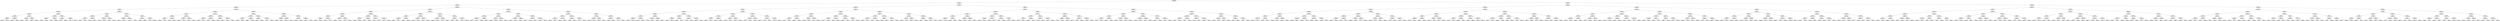 ## [header material...]
## Command to get the layout: "dot -Teps thisfile > thisfile.eps"
graph "test"
{
node [shape="rectangle", fontsize=10, width=".2", height=".2", margin=0];
graph[fontsize=8];

n000 [label="clustersize = 14060
splitting feature:
((0.846,-0.907)-(-0.5,0.87))"] ;
n000 -- n001 ;
n001 [label="clustersize = 4484
splitting feature:
((-0.226,-0.193)-(0.651,-0.91))"] ;
n001 -- n002 ;
n002 [label="clustersize = 3048
splitting feature:
((-0.918,0.709)-(-0.295,-0.76))"] ;
n002 -- n003 ;
n003 [label="clustersize = 760
splitting feature:
((0.972,0.234)-(-0.577,-0.792))"] ;
n003 -- n004 ;
n004 [label="clustersize = 220
splitting feature:
((-0.972,0.784)-(0.219,-0.646))"] ;
n004 -- n005 ;
n005 [label="clustersize = 121
splitting feature:
((-0.972,-0.0387)-(0.947,0.107))"] ;
n005 -- n006 ;
n006 [label="clustersize = 74
splitting feature:
((0.405,0.793)-(-0.332,-0.876))"] ;
n006 -- n007 ;
n007 [label="clustersize = 55
splitting feature:
((0.165,-0.836)-(-0.532,-0.0335))"] ;
n007 -- n008 ;
n008 [label="clustersize = 21
splitting feature:
((0.392,0.308)-(0.155,0.578))"] ;
n008 -- n009 ;
n009 [label="clustersize = 4
pupil avg:
[ 0.25144231  0.04423077]"] ;
n008 -- n010 ;
n010 [label="clustersize = 17
pupil avg:
[ 0.50280261  0.01658693]"] ;
n007 -- n011 ;
n011 [label="clustersize = 34
splitting feature:
((-0.256,-0.733)-(-0.408,0.346))"] ;
n011 -- n012 ;
n012 [label="clustersize = 7
pupil avg:
[ 0.43789643  0.00828636]"] ;
n011 -- n013 ;
n013 [label="clustersize = 27
pupil avg:
[ 0.64530323 -0.03088463]"] ;
n006 -- n014 ;
n014 [label="clustersize = 19
splitting feature:
((-0.918,-0.413)-(0.137,0.731))"] ;
n014 -- n015 ;
n015 [label="clustersize = 11
splitting feature:
((0.849,-0.108)-(0.612,0.297))"] ;
n015 -- n016 ;
n016 [label="clustersize = 7
pupil avg:
[ 0.28089868 -0.09090721]"] ;
n015 -- n017 ;
n017 [label="clustersize = 4
pupil avg:
[-0.05673235 -0.07130644]"] ;
n014 -- n018 ;
n018 [label="clustersize = 8
splitting feature:
((-0.721,-0.643)-(0.839,0.281))"] ;
n018 -- n019 ;
n019 [label="clustersize = 4
pupil avg:
[ 0.47303922 -0.10130719]"] ;
n018 -- n020 ;
n020 [label="clustersize = 4
pupil avg:
[ 0.62848233 -0.08235818]"] ;
n005 -- n021 ;
n021 [label="clustersize = 47
splitting feature:
((-0.563,0.452)-(-0.483,-0.622))"] ;
n021 -- n022 ;
n022 [label="clustersize = 30
splitting feature:
((-0.237,-0.529)-(-0.444,-0.304))"] ;
n022 -- n023 ;
n023 [label="clustersize = 9
splitting feature:
((0.429,0.452)-(0.321,0.837))"] ;
n023 -- n024 ;
n024 [label="clustersize = 5
pupil avg:
[ 0.50295537  0.24472902]"] ;
n023 -- n025 ;
n025 [label="clustersize = 4
pupil avg:
[ 0.63924964  0.10573593]"] ;
n022 -- n026 ;
n026 [label="clustersize = 21
splitting feature:
((0.855,-0.235)-(-0.284,0.883))"] ;
n026 -- n027 ;
n027 [label="clustersize = 5
pupil avg:
[ 0.76117117  0.19977477]"] ;
n026 -- n028 ;
n028 [label="clustersize = 16
pupil avg:
[ 0.75455928 -0.040402  ]"] ;
n021 -- n029 ;
n029 [label="clustersize = 17
splitting feature:
((0.722,-0.0479)-(0.124,-0.914))"] ;
n029 -- n030 ;
n030 [label="clustersize = 9
splitting feature:
((-0.538,0.82)-(-0.976,-0.0721))"] ;
n030 -- n031 ;
n031 [label="clustersize = 5
pupil avg:
[ 0.50773726  0.025378  ]"] ;
n030 -- n032 ;
n032 [label="clustersize = 4
pupil avg:
[ 0.67420635 -0.06388889]"] ;
n029 -- n033 ;
n033 [label="clustersize = 8
splitting feature:
((-0.611,-0.438)-(0.936,-0.701))"] ;
n033 -- n034 ;
n034 [label="clustersize = 4
pupil avg:
[ 0.47784443  0.05171246]"] ;
n033 -- n035 ;
n035 [label="clustersize = 4
pupil avg:
[ 0.19607141  0.03210515]"] ;
n004 -- n036 ;
n036 [label="clustersize = 99
splitting feature:
((0.446,0.937)-(-0.363,0.649))"] ;
n036 -- n037 ;
n037 [label="clustersize = 55
splitting feature:
((0.221,-0.88)-(-0.625,0.676))"] ;
n037 -- n038 ;
n038 [label="clustersize = 25
splitting feature:
((-0.223,-0.885)-(-0.266,0.813))"] ;
n038 -- n039 ;
n039 [label="clustersize = 10
splitting feature:
((0.805,0.421)-(-0.62,-0.969))"] ;
n039 -- n040 ;
n040 [label="clustersize = 6
pupil avg:
[ 0.23846629  0.0907065 ]"] ;
n039 -- n041 ;
n041 [label="clustersize = 4
pupil avg:
[-0.06991088  0.24559881]"] ;
n038 -- n042 ;
n042 [label="clustersize = 15
splitting feature:
((-0.821,0.515)-(0.913,0.149))"] ;
n042 -- n043 ;
n043 [label="clustersize = 8
pupil avg:
[ 0.34662793  0.0649569 ]"] ;
n042 -- n044 ;
n044 [label="clustersize = 7
pupil avg:
[ 0.34360212  0.34741428]"] ;
n037 -- n045 ;
n045 [label="clustersize = 30
splitting feature:
((-0.838,0.898)-(0.336,0.41))"] ;
n045 -- n046 ;
n046 [label="clustersize = 17
splitting feature:
((-0.808,-0.648)-(-0.878,-0.367))"] ;
n046 -- n047 ;
n047 [label="clustersize = 5
pupil avg:
[ 0.75307471  0.18735632]"] ;
n046 -- n048 ;
n048 [label="clustersize = 12
pupil avg:
[ 0.5805348   0.07550562]"] ;
n045 -- n049 ;
n049 [label="clustersize = 13
splitting feature:
((0.517,-0.581)-(-0.385,0.074))"] ;
n049 -- n050 ;
n050 [label="clustersize = 9
pupil avg:
[ 0.41818273  0.19954881]"] ;
n049 -- n051 ;
n051 [label="clustersize = 4
pupil avg:
[ 0.56387474  0.24264303]"] ;
n036 -- n052 ;
n052 [label="clustersize = 44
splitting feature:
((-0.0339,0.792)-(-0.29,-0.0465))"] ;
n052 -- n053 ;
n053 [label="clustersize = 17
splitting feature:
((-0.4,-0.777)-(-0.0441,-0.957))"] ;
n053 -- n054 ;
n054 [label="clustersize = 9
splitting feature:
((-0.436,-0.853)-(-0.973,-0.214))"] ;
n054 -- n055 ;
n055 [label="clustersize = 5
pupil avg:
[ 0.50860878  0.00767507]"] ;
n054 -- n056 ;
n056 [label="clustersize = 4
pupil avg:
[ 0.06598086  0.02748006]"] ;
n053 -- n057 ;
n057 [label="clustersize = 8
splitting feature:
((-0.116,-0.601)-(0.378,-0.139))"] ;
n057 -- n058 ;
n058 [label="clustersize = 4
pupil avg:
[  4.23204125e-01   2.77555756e-17]"] ;
n057 -- n059 ;
n059 [label="clustersize = 4
pupil avg:
[ 0.66372352 -0.11406031]"] ;
n052 -- n060 ;
n060 [label="clustersize = 27
splitting feature:
((-0.968,-0.284)-(0.804,-0.28))"] ;
n060 -- n061 ;
n061 [label="clustersize = 11
splitting feature:
((-0.864,-0.407)-(0.194,0.0531))"] ;
n061 -- n062 ;
n062 [label="clustersize = 5
pupil avg:
[-0.21803296 -0.15388623]"] ;
n061 -- n063 ;
n063 [label="clustersize = 6
pupil avg:
[ 0.08865336 -0.03392961]"] ;
n060 -- n064 ;
n064 [label="clustersize = 16
splitting feature:
((-0.172,-0.856)-(0.557,-0.775))"] ;
n064 -- n065 ;
n065 [label="clustersize = 5
pupil avg:
[-0.02345079  0.05327543]"] ;
n064 -- n066 ;
n066 [label="clustersize = 11
pupil avg:
[ 0.40089959 -0.02698583]"] ;
n003 -- n067 ;
n067 [label="clustersize = 540
splitting feature:
((-0.977,0.915)-(-0.433,-0.461))"] ;
n067 -- n068 ;
n068 [label="clustersize = 262
splitting feature:
((0.429,-0.909)-(0.0437,-0.309))"] ;
n068 -- n069 ;
n069 [label="clustersize = 94
splitting feature:
((0.059,-0.11)-(-0.466,0.261))"] ;
n069 -- n070 ;
n070 [label="clustersize = 71
splitting feature:
((0.414,0.456)-(0.942,-0.396))"] ;
n070 -- n071 ;
n071 [label="clustersize = 51
splitting feature:
((0.77,-0.493)-(0.647,-0.661))"] ;
n071 -- n072 ;
n072 [label="clustersize = 8
pupil avg:
[ 0.23014383 -0.00964262]"] ;
n071 -- n073 ;
n073 [label="clustersize = 43
pupil avg:
[ 0.07103759  0.0238916 ]"] ;
n070 -- n074 ;
n074 [label="clustersize = 20
splitting feature:
((-0.205,-0.419)-(-0.904,0.84))"] ;
n074 -- n075 ;
n075 [label="clustersize = 10
pupil avg:
[ 0.11202766  0.0122274 ]"] ;
n074 -- n076 ;
n076 [label="clustersize = 10
pupil avg:
[ 0.41310955 -0.0104497 ]"] ;
n069 -- n077 ;
n077 [label="clustersize = 23
splitting feature:
((-0.0393,-0.644)-(-0.323,-0.923))"] ;
n077 -- n078 ;
n078 [label="clustersize = 14
splitting feature:
((-0.284,-0.963)-(0.475,0.964))"] ;
n078 -- n079 ;
n079 [label="clustersize = 6
pupil avg:
[ 0.1460653  -0.04917782]"] ;
n078 -- n080 ;
n080 [label="clustersize = 8
pupil avg:
[ 0.40772732  0.01116682]"] ;
n077 -- n081 ;
n081 [label="clustersize = 9
splitting feature:
((-0.0629,-0.886)-(-0.232,-0.357))"] ;
n081 -- n082 ;
n082 [label="clustersize = 4
pupil avg:
[ 0.66298116 -0.06408681]"] ;
n081 -- n083 ;
n083 [label="clustersize = 5
pupil avg:
[ 0.40124795 -0.15315599]"] ;
n068 -- n084 ;
n084 [label="clustersize = 168
splitting feature:
((-0.0343,-0.877)-(0.407,-0.308))"] ;
n084 -- n085 ;
n085 [label="clustersize = 69
splitting feature:
((0.149,0.0838)-(-0.997,0.302))"] ;
n085 -- n086 ;
n086 [label="clustersize = 22
splitting feature:
((-0.237,0.808)-(-0.0457,0.159))"] ;
n086 -- n087 ;
n087 [label="clustersize = 5
pupil avg:
[ 0.41221996  0.02392864]"] ;
n086 -- n088 ;
n088 [label="clustersize = 17
pupil avg:
[ 0.1610144   0.02285819]"] ;
n085 -- n089 ;
n089 [label="clustersize = 47
splitting feature:
((-0.00057,-0.576)-(-0.624,-0.543))"] ;
n089 -- n090 ;
n090 [label="clustersize = 28
pupil avg:
[ 0.3536758  -0.06240755]"] ;
n089 -- n091 ;
n091 [label="clustersize = 19
pupil avg:
[ 0.52102072 -0.03235657]"] ;
n084 -- n092 ;
n092 [label="clustersize = 99
splitting feature:
((0.459,0.317)-(-0.353,0.658))"] ;
n092 -- n093 ;
n093 [label="clustersize = 42
splitting feature:
((0.102,0.895)-(0.0538,-0.15))"] ;
n093 -- n094 ;
n094 [label="clustersize = 16
pupil avg:
[ 0.63131422  0.13215798]"] ;
n093 -- n095 ;
n095 [label="clustersize = 26
pupil avg:
[ 0.46490638  0.11343638]"] ;
n092 -- n096 ;
n096 [label="clustersize = 57
splitting feature:
((-0.361,-0.695)-(-0.728,0.938))"] ;
n096 -- n097 ;
n097 [label="clustersize = 17
pupil avg:
[ 0.35614483 -0.0502158 ]"] ;
n096 -- n098 ;
n098 [label="clustersize = 40
pupil avg:
[ 0.52572339 -0.01867029]"] ;
n067 -- n099 ;
n099 [label="clustersize = 278
splitting feature:
((-0.28,-0.57)-(0.217,0.454))"] ;
n099 -- n100 ;
n100 [label="clustersize = 171
splitting feature:
((-0.509,-0.515)-(-0.952,0.184))"] ;
n100 -- n101 ;
n101 [label="clustersize = 57
splitting feature:
((0.374,-0.126)-(-0.58,-0.858))"] ;
n101 -- n102 ;
n102 [label="clustersize = 11
splitting feature:
((-0.102,0.73)-(-0.341,-0.634))"] ;
n102 -- n103 ;
n103 [label="clustersize = 5
pupil avg:
[ 0.31200279  0.05240683]"] ;
n102 -- n104 ;
n104 [label="clustersize = 6
pupil avg:
[-0.09619612  0.00681865]"] ;
n101 -- n105 ;
n105 [label="clustersize = 46
splitting feature:
((-0.082,0.982)-(0.158,0.439))"] ;
n105 -- n106 ;
n106 [label="clustersize = 15
pupil avg:
[ 0.03459639 -0.1242711 ]"] ;
n105 -- n107 ;
n107 [label="clustersize = 31
pupil avg:
[-0.27357013 -0.23663849]"] ;
n100 -- n108 ;
n108 [label="clustersize = 114
splitting feature:
((0.887,-0.0535)-(-0.455,-0.775))"] ;
n108 -- n109 ;
n109 [label="clustersize = 13
splitting feature:
((0.121,-0.862)-(-0.396,0.762))"] ;
n109 -- n110 ;
n110 [label="clustersize = 9
pupil avg:
[ 0.29289243  0.03183799]"] ;
n109 -- n111 ;
n111 [label="clustersize = 4
pupil avg:
[ 0.69144385 -0.20204991]"] ;
n108 -- n112 ;
n112 [label="clustersize = 101
splitting feature:
((0.922,0.129)-(0.345,-0.195))"] ;
n112 -- n113 ;
n113 [label="clustersize = 5
pupil avg:
[-0.09487777 -0.18114019]"] ;
n112 -- n114 ;
n114 [label="clustersize = 96
pupil avg:
[ 0.08778768 -0.03219043]"] ;
n099 -- n115 ;
n115 [label="clustersize = 107
splitting feature:
((-0.824,-0.599)-(-0.833,0.866))"] ;
n115 -- n116 ;
n116 [label="clustersize = 38
splitting feature:
((0.317,-0.59)-(0.585,-0.664))"] ;
n116 -- n117 ;
n117 [label="clustersize = 25
splitting feature:
((0.495,0.891)-(0.354,-0.554))"] ;
n117 -- n118 ;
n118 [label="clustersize = 4
pupil avg:
[ 0.57355549  0.15722778]"] ;
n117 -- n119 ;
n119 [label="clustersize = 21
pupil avg:
[ 0.05519317 -0.00372   ]"] ;
n116 -- n120 ;
n120 [label="clustersize = 13
splitting feature:
((-0.839,-0.299)-(-0.674,0.778))"] ;
n120 -- n121 ;
n121 [label="clustersize = 9
pupil avg:
[-0.12329871  0.20310995]"] ;
n120 -- n122 ;
n122 [label="clustersize = 4
pupil avg:
[-0.12713675 -0.17872405]"] ;
n115 -- n123 ;
n123 [label="clustersize = 69
splitting feature:
((0.452,0.234)-(0.86,0.681))"] ;
n123 -- n124 ;
n124 [label="clustersize = 52
splitting feature:
((0.393,-0.33)-(0.376,0.315))"] ;
n124 -- n125 ;
n125 [label="clustersize = 30
pupil avg:
[ 0.43952428  0.03392776]"] ;
n124 -- n126 ;
n126 [label="clustersize = 22
pupil avg:
[ 0.17495066  0.04715876]"] ;
n123 -- n127 ;
n127 [label="clustersize = 17
splitting feature:
((-0.816,0.198)-(0.635,-0.871))"] ;
n127 -- n128 ;
n128 [label="clustersize = 10
pupil avg:
[ 0.23144699 -0.01126771]"] ;
n127 -- n129 ;
n129 [label="clustersize = 7
pupil avg:
[-0.02163277 -0.18665794]"] ;
n002 -- n130 ;
n130 [label="clustersize = 2288
splitting feature:
((0.0063,0.67)-(-0.832,-0.819))"] ;
n130 -- n131 ;
n131 [label="clustersize = 1253
splitting feature:
((-0.209,0.741)-(0.565,-0.467))"] ;
n131 -- n132 ;
n132 [label="clustersize = 676
splitting feature:
((0.0394,-0.267)-(-0.0402,0.167))"] ;
n132 -- n133 ;
n133 [label="clustersize = 279
splitting feature:
((-0.921,-0.00826)-(0.869,-0.711))"] ;
n133 -- n134 ;
n134 [label="clustersize = 128
splitting feature:
((0.743,0.864)-(-0.172,0.948))"] ;
n134 -- n135 ;
n135 [label="clustersize = 52
splitting feature:
((0.566,-0.12)-(0.468,0.22))"] ;
n135 -- n136 ;
n136 [label="clustersize = 5
pupil avg:
[-0.1532521   0.09990148]"] ;
n135 -- n137 ;
n137 [label="clustersize = 47
pupil avg:
[-0.32313674 -0.05365247]"] ;
n134 -- n138 ;
n138 [label="clustersize = 76
splitting feature:
((-0.212,0.284)-(0.0892,-0.254))"] ;
n138 -- n139 ;
n139 [label="clustersize = 31
pupil avg:
[ 0.10228264 -0.0514731 ]"] ;
n138 -- n140 ;
n140 [label="clustersize = 45
pupil avg:
[-0.17605796 -0.03179089]"] ;
n133 -- n141 ;
n141 [label="clustersize = 151
splitting feature:
((-0.9,-0.923)-(-0.153,0.948))"] ;
n141 -- n142 ;
n142 [label="clustersize = 47
splitting feature:
((0.449,-0.981)-(-0.0367,0.908))"] ;
n142 -- n143 ;
n143 [label="clustersize = 30
pupil avg:
[-0.2241528   0.00979111]"] ;
n142 -- n144 ;
n144 [label="clustersize = 17
pupil avg:
[-0.02151229  0.00582517]"] ;
n141 -- n145 ;
n145 [label="clustersize = 104
splitting feature:
((0.182,0.271)-(0.0407,-0.38))"] ;
n145 -- n146 ;
n146 [label="clustersize = 45
pupil avg:
[ 0.17233513  0.19132243]"] ;
n145 -- n147 ;
n147 [label="clustersize = 59
pupil avg:
[-0.02741706  0.09130612]"] ;
n132 -- n148 ;
n148 [label="clustersize = 397
splitting feature:
((-0.363,-0.863)-(0.432,0.532))"] ;
n148 -- n149 ;
n149 [label="clustersize = 286
splitting feature:
((-0.126,0.998)-(-0.534,-0.694))"] ;
n149 -- n150 ;
n150 [label="clustersize = 93
splitting feature:
((-0.0742,-0.64)-(-0.433,-0.674))"] ;
n150 -- n151 ;
n151 [label="clustersize = 56
pupil avg:
[ 0.07773089 -0.03025988]"] ;
n150 -- n152 ;
n152 [label="clustersize = 37
pupil avg:
[ 0.26526413 -0.05573903]"] ;
n149 -- n153 ;
n153 [label="clustersize = 193
splitting feature:
((0.358,-0.0729)-(0.541,0.644))"] ;
n153 -- n154 ;
n154 [label="clustersize = 143
pupil avg:
[ 0.05318208 -0.0054508 ]"] ;
n153 -- n155 ;
n155 [label="clustersize = 50
pupil avg:
[-0.07574027 -0.0920675 ]"] ;
n148 -- n156 ;
n156 [label="clustersize = 111
splitting feature:
((0.814,0.411)-(0.642,0.0467))"] ;
n156 -- n157 ;
n157 [label="clustersize = 33
splitting feature:
((-0.342,0.557)-(-0.142,-0.605))"] ;
n157 -- n158 ;
n158 [label="clustersize = 12
pupil avg:
[ 0.28157552  0.15438706]"] ;
n157 -- n159 ;
n159 [label="clustersize = 21
pupil avg:
[-0.08160491  0.05405872]"] ;
n156 -- n160 ;
n160 [label="clustersize = 78
splitting feature:
((-0.217,0.678)-(-0.0263,0.0279))"] ;
n160 -- n161 ;
n161 [label="clustersize = 32
pupil avg:
[ 0.37610606  0.12935502]"] ;
n160 -- n162 ;
n162 [label="clustersize = 46
pupil avg:
[ 0.19034184  0.11743524]"] ;
n131 -- n163 ;
n163 [label="clustersize = 577
splitting feature:
((-0.358,0.634)-(-0.172,-0.761))"] ;
n163 -- n164 ;
n164 [label="clustersize = 86
splitting feature:
((-0.885,0.66)-(-0.602,-0.791))"] ;
n164 -- n165 ;
n165 [label="clustersize = 26
splitting feature:
((0.558,0.0878)-(0.829,-0.114))"] ;
n165 -- n166 ;
n166 [label="clustersize = 17
splitting feature:
((-0.322,-0.934)-(0.388,0.355))"] ;
n166 -- n167 ;
n167 [label="clustersize = 7
pupil avg:
[ 0.01890966  0.20802257]"] ;
n166 -- n168 ;
n168 [label="clustersize = 10
pupil avg:
[ 0.32648624  0.28217105]"] ;
n165 -- n169 ;
n169 [label="clustersize = 9
splitting feature:
((0.53,0.694)-(-0.192,0.076))"] ;
n169 -- n170 ;
n170 [label="clustersize = 4
pupil avg:
[ 0.49052588 -0.13765421]"] ;
n169 -- n171 ;
n171 [label="clustersize = 5
pupil avg:
[ 0.22816254 -0.07626625]"] ;
n164 -- n172 ;
n172 [label="clustersize = 60
splitting feature:
((0.0555,-0.312)-(-0.426,-0.02))"] ;
n172 -- n173 ;
n173 [label="clustersize = 30
splitting feature:
((0.763,0.863)-(-0.586,-0.788))"] ;
n173 -- n174 ;
n174 [label="clustersize = 8
pupil avg:
[-0.31524735  0.19891011]"] ;
n173 -- n175 ;
n175 [label="clustersize = 22
pupil avg:
[-0.14271849  0.03248109]"] ;
n172 -- n176 ;
n176 [label="clustersize = 30
splitting feature:
((0.441,-0.0798)-(-0.991,-0.343))"] ;
n176 -- n177 ;
n177 [label="clustersize = 21
pupil avg:
[ 0.05740719  0.23460307]"] ;
n176 -- n178 ;
n178 [label="clustersize = 9
pupil avg:
[ 0.25094984 -0.1541904 ]"] ;
n163 -- n179 ;
n179 [label="clustersize = 491
splitting feature:
((0.0104,0.679)-(0.216,0.278))"] ;
n179 -- n180 ;
n180 [label="clustersize = 214
splitting feature:
((-0.801,0.726)-(-0.842,-0.39))"] ;
n180 -- n181 ;
n181 [label="clustersize = 50
splitting feature:
((0.682,0.0477)-(-0.474,-0.482))"] ;
n181 -- n182 ;
n182 [label="clustersize = 6
pupil avg:
[ 0.42025581  0.13894786]"] ;
n181 -- n183 ;
n183 [label="clustersize = 44
pupil avg:
[ 0.04434385  0.03392442]"] ;
n180 -- n184 ;
n184 [label="clustersize = 164
splitting feature:
((0.272,0.551)-(-0.822,-0.402))"] ;
n184 -- n185 ;
n185 [label="clustersize = 75
pupil avg:
[-0.14657529  0.15300322]"] ;
n184 -- n186 ;
n186 [label="clustersize = 89
pupil avg:
[-0.11245965  0.03501303]"] ;
n179 -- n187 ;
n187 [label="clustersize = 277
splitting feature:
((-0.715,0.735)-(-0.243,0.523))"] ;
n187 -- n188 ;
n188 [label="clustersize = 31
splitting feature:
((0.192,0.145)-(0.281,0.0625))"] ;
n188 -- n189 ;
n189 [label="clustersize = 17
pupil avg:
[ 0.1802612   0.18946406]"] ;
n188 -- n190 ;
n190 [label="clustersize = 14
pupil avg:
[-0.10077701  0.18212972]"] ;
n187 -- n191 ;
n191 [label="clustersize = 246
splitting feature:
((0.718,-0.144)-(0.192,0.792))"] ;
n191 -- n192 ;
n192 [label="clustersize = 138
pupil avg:
[-0.29941858  0.17442016]"] ;
n191 -- n193 ;
n193 [label="clustersize = 108
pupil avg:
[-0.11328794  0.21760527]"] ;
n130 -- n194 ;
n194 [label="clustersize = 1035
splitting feature:
((0.68,-0.982)-(-0.274,0.926))"] ;
n194 -- n195 ;
n195 [label="clustersize = 829
splitting feature:
((0.279,-0.446)-(-0.218,0.655))"] ;
n195 -- n196 ;
n196 [label="clustersize = 628
splitting feature:
((0.347,0.757)-(-0.983,-0.125))"] ;
n196 -- n197 ;
n197 [label="clustersize = 127
splitting feature:
((0.134,-0.164)-(-0.0912,-0.682))"] ;
n197 -- n198 ;
n198 [label="clustersize = 79
splitting feature:
((-0.732,-0.299)-(-0.0688,0.781))"] ;
n198 -- n199 ;
n199 [label="clustersize = 65
pupil avg:
[-0.31635576  0.1717043 ]"] ;
n198 -- n200 ;
n200 [label="clustersize = 14
pupil avg:
[-0.128689    0.26877004]"] ;
n197 -- n201 ;
n201 [label="clustersize = 48
splitting feature:
((-0.605,-0.285)-(0.424,-0.189))"] ;
n201 -- n202 ;
n202 [label="clustersize = 36
pupil avg:
[-0.47057867  0.06818301]"] ;
n201 -- n203 ;
n203 [label="clustersize = 12
pupil avg:
[-0.2437126   0.12261899]"] ;
n196 -- n204 ;
n204 [label="clustersize = 501
splitting feature:
((-0.29,0.162)-(-0.0141,0.0651))"] ;
n204 -- n205 ;
n205 [label="clustersize = 210
splitting feature:
((-0.0774,0.929)-(-0.0279,-0.44))"] ;
n205 -- n206 ;
n206 [label="clustersize = 5
pupil avg:
[ 0.07336523  0.09441786]"] ;
n205 -- n207 ;
n207 [label="clustersize = 205
pupil avg:
[-0.36890518 -0.12449391]"] ;
n204 -- n208 ;
n208 [label="clustersize = 291
splitting feature:
((0.24,0.415)-(-0.0742,0.715))"] ;
n208 -- n209 ;
n209 [label="clustersize = 237
pupil avg:
[-0.39523107  0.02012951]"] ;
n208 -- n210 ;
n210 [label="clustersize = 54
pupil avg:
[-0.24619864  0.01108734]"] ;
n195 -- n211 ;
n211 [label="clustersize = 201
splitting feature:
((0.542,0.919)-(-0.516,0.6))"] ;
n211 -- n212 ;
n212 [label="clustersize = 52
splitting feature:
((0.981,0.737)-(0.632,-0.141))"] ;
n212 -- n213 ;
n213 [label="clustersize = 34
splitting feature:
((0.187,0.0336)-(0.0726,-0.981))"] ;
n213 -- n214 ;
n214 [label="clustersize = 16
pupil avg:
[-0.07417684  0.12379091]"] ;
n213 -- n215 ;
n215 [label="clustersize = 18
pupil avg:
[-0.26188617 -0.06210129]"] ;
n212 -- n216 ;
n216 [label="clustersize = 18
splitting feature:
((-0.492,-0.259)-(0.564,-0.939))"] ;
n216 -- n217 ;
n217 [label="clustersize = 11
pupil avg:
[-0.09095916  0.07496041]"] ;
n216 -- n218 ;
n218 [label="clustersize = 7
pupil avg:
[ 0.23396069  0.11340122]"] ;
n211 -- n219 ;
n219 [label="clustersize = 149
splitting feature:
((0.19,0.903)-(0.799,-0.709))"] ;
n219 -- n220 ;
n220 [label="clustersize = 35
splitting feature:
((-0.602,-0.222)-(0.185,0.177))"] ;
n220 -- n221 ;
n221 [label="clustersize = 11
pupil avg:
[-0.32033716 -0.06147018]"] ;
n220 -- n222 ;
n222 [label="clustersize = 24
pupil avg:
[-0.02344533  0.01670951]"] ;
n219 -- n223 ;
n223 [label="clustersize = 114
splitting feature:
((-0.151,-0.421)-(0.263,-0.608))"] ;
n223 -- n224 ;
n224 [label="clustersize = 100
pupil avg:
[-0.3047821  -0.18166213]"] ;
n223 -- n225 ;
n225 [label="clustersize = 14
pupil avg:
[-0.03550497 -0.24194836]"] ;
n194 -- n226 ;
n226 [label="clustersize = 206
splitting feature:
((-0.809,0.823)-(0.32,-0.23))"] ;
n226 -- n227 ;
n227 [label="clustersize = 34
splitting feature:
((0.356,-0.668)-(-0.896,0.935))"] ;
n227 -- n228 ;
n228 [label="clustersize = 18
splitting feature:
((-0.484,0.104)-(0.0565,-0.594))"] ;
n228 -- n229 ;
n229 [label="clustersize = 10
splitting feature:
((0.804,-0.71)-(-0.969,-0.981))"] ;
n229 -- n230 ;
n230 [label="clustersize = 6
pupil avg:
[ 0.22809065 -0.27980654]"] ;
n229 -- n231 ;
n231 [label="clustersize = 4
pupil avg:
[-0.06974609 -0.26023979]"] ;
n228 -- n232 ;
n232 [label="clustersize = 8
splitting feature:
((-0.63,-0.751)-(-0.346,0.661))"] ;
n232 -- n233 ;
n233 [label="clustersize = 4
pupil avg:
[-0.17415969  0.01683806]"] ;
n232 -- n234 ;
n234 [label="clustersize = 4
pupil avg:
[ 0.08928091 -0.07924507]"] ;
n227 -- n235 ;
n235 [label="clustersize = 16
splitting feature:
((-0.723,-0.965)-(-0.36,-0.548))"] ;
n235 -- n236 ;
n236 [label="clustersize = 8
splitting feature:
((0.054,-0.398)-(0.0868,0.538))"] ;
n236 -- n237 ;
n237 [label="clustersize = 4
pupil avg:
[ 0.25060814 -0.31413092]"] ;
n236 -- n238 ;
n238 [label="clustersize = 4
pupil avg:
[ 0.78196221 -0.12962209]"] ;
n235 -- n239 ;
n239 [label="clustersize = 8
splitting feature:
((-0.233,0.591)-(-0.149,-0.161))"] ;
n239 -- n240 ;
n240 [label="clustersize = 4
pupil avg:
[ 0.23929153 -0.14606868]"] ;
n239 -- n241 ;
n241 [label="clustersize = 4
pupil avg:
[-0.0369152  -0.17426901]"] ;
n226 -- n242 ;
n242 [label="clustersize = 172
splitting feature:
((0.138,-0.978)-(-0.359,0.874))"] ;
n242 -- n243 ;
n243 [label="clustersize = 127
splitting feature:
((0.14,0.109)-(-0.427,0.332))"] ;
n243 -- n244 ;
n244 [label="clustersize = 65
splitting feature:
((0.88,0.102)-(0.522,0.155))"] ;
n244 -- n245 ;
n245 [label="clustersize = 15
pupil avg:
[-0.3633041   0.00296754]"] ;
n244 -- n246 ;
n246 [label="clustersize = 50
pupil avg:
[-0.1292502   0.05112266]"] ;
n243 -- n247 ;
n247 [label="clustersize = 62
splitting feature:
((-0.297,0.166)-(-0.264,-0.466))"] ;
n247 -- n248 ;
n248 [label="clustersize = 21
pupil avg:
[-0.07451275 -0.07808911]"] ;
n247 -- n249 ;
n249 [label="clustersize = 41
pupil avg:
[-0.3766464  -0.14781772]"] ;
n242 -- n250 ;
n250 [label="clustersize = 45
splitting feature:
((-0.286,0.928)-(0.204,0.649))"] ;
n250 -- n251 ;
n251 [label="clustersize = 29
splitting feature:
((-0.436,0.229)-(0.0917,-0.00906))"] ;
n251 -- n252 ;
n252 [label="clustersize = 22
pupil avg:
[ 0.30297403 -0.1856223 ]"] ;
n251 -- n253 ;
n253 [label="clustersize = 7
pupil avg:
[-0.04209173 -0.01192911]"] ;
n250 -- n254 ;
n254 [label="clustersize = 16
splitting feature:
((-0.486,0.988)-(-0.637,0.429))"] ;
n254 -- n255 ;
n255 [label="clustersize = 5
pupil avg:
[ 0.18013263  0.05313758]"] ;
n254 -- n256 ;
n256 [label="clustersize = 11
pupil avg:
[-0.17200219 -0.06174521]"] ;
n001 -- n257 ;
n257 [label="clustersize = 1436
splitting feature:
((-0.625,-0.284)-(-0.263,0.963))"] ;
n257 -- n258 ;
n258 [label="clustersize = 958
splitting feature:
((-0.882,0.742)-(0.544,-0.639))"] ;
n258 -- n259 ;
n259 [label="clustersize = 199
splitting feature:
((0.28,0.553)-(-0.604,0.2))"] ;
n259 -- n260 ;
n260 [label="clustersize = 116
splitting feature:
((0.0451,0.0765)-(-0.837,0.908))"] ;
n260 -- n261 ;
n261 [label="clustersize = 69
splitting feature:
((-0.662,-0.966)-(0.384,-0.647))"] ;
n261 -- n262 ;
n262 [label="clustersize = 24
splitting feature:
((-0.46,-0.996)-(-0.807,0.161))"] ;
n262 -- n263 ;
n263 [label="clustersize = 16
splitting feature:
((-0.0891,0.0792)-(-0.811,0.954))"] ;
n263 -- n264 ;
n264 [label="clustersize = 4
pupil avg:
[ 0.33443158  0.26157982]"] ;
n263 -- n265 ;
n265 [label="clustersize = 12
pupil avg:
[ 0.6643683   0.12613261]"] ;
n262 -- n266 ;
n266 [label="clustersize = 8
splitting feature:
((0.578,-0.527)-(0.753,0.903))"] ;
n266 -- n267 ;
n267 [label="clustersize = 4
pupil avg:
[ 0.26372346  0.18851668]"] ;
n266 -- n268 ;
n268 [label="clustersize = 4
pupil avg:
[-0.20949094  0.26942043]"] ;
n261 -- n269 ;
n269 [label="clustersize = 45
splitting feature:
((0.841,-0.961)-(-0.308,0.472))"] ;
n269 -- n270 ;
n270 [label="clustersize = 34
splitting feature:
((-0.0626,0.642)-(-0.673,-0.545))"] ;
n270 -- n271 ;
n271 [label="clustersize = 23
pupil avg:
[ 0.31487054  0.18086775]"] ;
n270 -- n272 ;
n272 [label="clustersize = 11
pupil avg:
[ 0.0252626   0.14803761]"] ;
n269 -- n273 ;
n273 [label="clustersize = 11
splitting feature:
((-0.991,-0.916)-(-0.915,0.426))"] ;
n273 -- n274 ;
n274 [label="clustersize = 4
pupil avg:
[-0.15231693  0.23008438]"] ;
n273 -- n275 ;
n275 [label="clustersize = 7
pupil avg:
[ 0.06685367 -0.08517845]"] ;
n260 -- n276 ;
n276 [label="clustersize = 47
splitting feature:
((0.544,-0.427)-(-0.486,-0.976))"] ;
n276 -- n277 ;
n277 [label="clustersize = 26
splitting feature:
((0.95,0.581)-(-0.571,0.304))"] ;
n277 -- n278 ;
n278 [label="clustersize = 10
splitting feature:
((0.431,-0.158)-(0.224,0.0976))"] ;
n278 -- n279 ;
n279 [label="clustersize = 6
pupil avg:
[ 0.44582825  0.05462963]"] ;
n278 -- n280 ;
n280 [label="clustersize = 4
pupil avg:
[ 0.13929645  0.11625531]"] ;
n277 -- n281 ;
n281 [label="clustersize = 16
splitting feature:
((-0.137,0.741)-(-0.593,0.445))"] ;
n281 -- n282 ;
n282 [label="clustersize = 11
pupil avg:
[ 0.43706406  0.12125178]"] ;
n281 -- n283 ;
n283 [label="clustersize = 5
pupil avg:
[ 0.60667227  0.21592157]"] ;
n276 -- n284 ;
n284 [label="clustersize = 21
splitting feature:
((0.511,-0.677)-(0.623,-0.545))"] ;
n284 -- n285 ;
n285 [label="clustersize = 9
splitting feature:
((-0.358,-0.182)-(0.103,-0.157))"] ;
n285 -- n286 ;
n286 [label="clustersize = 4
pupil avg:
[ 0.90378917  0.34096866]"] ;
n285 -- n287 ;
n287 [label="clustersize = 5
pupil avg:
[ 0.66136765  0.19591034]"] ;
n284 -- n288 ;
n288 [label="clustersize = 12
splitting feature:
((0.334,0.808)-(0.364,0.0624))"] ;
n288 -- n289 ;
n289 [label="clustersize = 8
pupil avg:
[ 0.65695469  0.19252634]"] ;
n288 -- n290 ;
n290 [label="clustersize = 4
pupil avg:
[ 0.4271175   0.09177522]"] ;
n259 -- n291 ;
n291 [label="clustersize = 83
splitting feature:
((-0.139,0.0277)-(0.231,-0.31))"] ;
n291 -- n292 ;
n292 [label="clustersize = 46
splitting feature:
((-0.847,0.553)-(-0.283,-0.543))"] ;
n292 -- n293 ;
n293 [label="clustersize = 26
splitting feature:
((-0.961,-0.909)-(0.0941,-0.0215))"] ;
n293 -- n294 ;
n294 [label="clustersize = 8
splitting feature:
((0.197,-0.68)-(-0.985,-0.347))"] ;
n294 -- n295 ;
n295 [label="clustersize = 4
pupil avg:
[ 0.55190298 -0.0161697 ]"] ;
n294 -- n296 ;
n296 [label="clustersize = 4
pupil avg:
[ 0.49077267 -0.24724959]"] ;
n293 -- n297 ;
n297 [label="clustersize = 18
splitting feature:
((-0.0269,-0.963)-(-0.352,0.178))"] ;
n297 -- n298 ;
n298 [label="clustersize = 12
pupil avg:
[ 0.13387496  0.18474952]"] ;
n297 -- n299 ;
n299 [label="clustersize = 6
pupil avg:
[ 0.56368185  0.12878289]"] ;
n292 -- n300 ;
n300 [label="clustersize = 20
splitting feature:
((0.309,0.881)-(0.711,-0.551))"] ;
n300 -- n301 ;
n301 [label="clustersize = 12
splitting feature:
((-0.619,-0.902)-(0.311,0.758))"] ;
n301 -- n302 ;
n302 [label="clustersize = 8
pupil avg:
[ 0.15951391 -0.15048785]"] ;
n301 -- n303 ;
n303 [label="clustersize = 4
pupil avg:
[ 0.09874932  0.17081712]"] ;
n300 -- n304 ;
n304 [label="clustersize = 8
splitting feature:
((-0.086,0.774)-(0.228,-0.619))"] ;
n304 -- n305 ;
n305 [label="clustersize = 4
pupil avg:
[ 0.15466976 -0.21349329]"] ;
n304 -- n306 ;
n306 [label="clustersize = 4
pupil avg:
[-0.25498417 -0.25273095]"] ;
n291 -- n307 ;
n307 [label="clustersize = 37
splitting feature:
((0.407,-0.264)-(-0.823,0.444))"] ;
n307 -- n308 ;
n308 [label="clustersize = 17
splitting feature:
((-0.0159,-0.619)-(-0.435,-0.521))"] ;
n308 -- n309 ;
n309 [label="clustersize = 9
splitting feature:
((-0.327,-0.327)-(-0.152,0.235))"] ;
n309 -- n310 ;
n310 [label="clustersize = 4
pupil avg:
[-0.17925804  0.28033626]"] ;
n309 -- n311 ;
n311 [label="clustersize = 5
pupil avg:
[-0.48701299  0.13452381]"] ;
n308 -- n312 ;
n312 [label="clustersize = 8
splitting feature:
((-0.941,0.21)-(0.297,-0.738))"] ;
n312 -- n313 ;
n313 [label="clustersize = 4
pupil avg:
[-0.32821257  0.29869068]"] ;
n312 -- n314 ;
n314 [label="clustersize = 4
pupil avg:
[ 0.10875627  0.3068609 ]"] ;
n307 -- n315 ;
n315 [label="clustersize = 20
splitting feature:
((0.398,-0.29)-(0.12,-0.731))"] ;
n315 -- n316 ;
n316 [label="clustersize = 8
splitting feature:
((-0.118,-0.42)-(-0.852,-0.643))"] ;
n316 -- n317 ;
n317 [label="clustersize = 4
pupil avg:
[ 0.59777424 -0.03616852]"] ;
n316 -- n318 ;
n318 [label="clustersize = 4
pupil avg:
[ 0.26413952  0.17848789]"] ;
n315 -- n319 ;
n319 [label="clustersize = 12
splitting feature:
((0.718,-0.124)-(0.835,0.18))"] ;
n319 -- n320 ;
n320 [label="clustersize = 8
pupil avg:
[-0.00725807  0.29384845]"] ;
n319 -- n321 ;
n321 [label="clustersize = 4
pupil avg:
[-0.44594595 -0.17567568]"] ;
n258 -- n322 ;
n322 [label="clustersize = 759
splitting feature:
((-0.233,0.101)-(-0.763,0.743))"] ;
n322 -- n323 ;
n323 [label="clustersize = 626
splitting feature:
((0.9,-0.402)-(-0.45,0.832))"] ;
n323 -- n324 ;
n324 [label="clustersize = 495
splitting feature:
((-0.027,0.801)-(-0.53,-0.258))"] ;
n324 -- n325 ;
n325 [label="clustersize = 85
splitting feature:
((0.00767,0.746)-(-0.739,-0.321))"] ;
n325 -- n326 ;
n326 [label="clustersize = 38
splitting feature:
((0.192,-0.161)-(-0.889,0.496))"] ;
n326 -- n327 ;
n327 [label="clustersize = 31
pupil avg:
[ 0.07543801  0.21144034]"] ;
n326 -- n328 ;
n328 [label="clustersize = 7
pupil avg:
[ 0.40459146  0.04512692]"] ;
n325 -- n329 ;
n329 [label="clustersize = 47
splitting feature:
((0.0859,-0.184)-(0.838,-0.323))"] ;
n329 -- n330 ;
n330 [label="clustersize = 40
pupil avg:
[-0.18450405  0.1427901 ]"] ;
n329 -- n331 ;
n331 [label="clustersize = 7
pupil avg:
[-0.51352435  0.20254856]"] ;
n324 -- n332 ;
n332 [label="clustersize = 410
splitting feature:
((-0.982,-0.532)-(-0.00713,0.45))"] ;
n332 -- n333 ;
n333 [label="clustersize = 105
splitting feature:
((-0.992,0.186)-(0.257,0.424))"] ;
n333 -- n334 ;
n334 [label="clustersize = 39
pupil avg:
[-0.45040073 -0.06046453]"] ;
n333 -- n335 ;
n335 [label="clustersize = 66
pupil avg:
[-0.42481875  0.20814327]"] ;
n332 -- n336 ;
n336 [label="clustersize = 305
splitting feature:
((-0.534,-0.914)-(0.899,-0.921))"] ;
n336 -- n337 ;
n337 [label="clustersize = 215
pupil avg:
[-0.32741497  0.22445185]"] ;
n336 -- n338 ;
n338 [label="clustersize = 90
pupil avg:
[-0.13680888  0.24317632]"] ;
n323 -- n339 ;
n339 [label="clustersize = 131
splitting feature:
((0.698,-0.316)-(-0.188,0.735))"] ;
n339 -- n340 ;
n340 [label="clustersize = 46
splitting feature:
((-0.459,0.0963)-(-0.67,-0.407))"] ;
n340 -- n341 ;
n341 [label="clustersize = 14
splitting feature:
((0.154,-0.548)-(-0.201,0.343))"] ;
n341 -- n342 ;
n342 [label="clustersize = 10
pupil avg:
[-0.03755002  0.17576611]"] ;
n341 -- n343 ;
n343 [label="clustersize = 4
pupil avg:
[ 0.2891029  -0.03588295]"] ;
n340 -- n344 ;
n344 [label="clustersize = 32
splitting feature:
((-0.0738,0.373)-(-0.961,-0.224))"] ;
n344 -- n345 ;
n345 [label="clustersize = 21
pupil avg:
[-0.16278962  0.18807751]"] ;
n344 -- n346 ;
n346 [label="clustersize = 11
pupil avg:
[-0.36468838  0.03288981]"] ;
n339 -- n347 ;
n347 [label="clustersize = 85
splitting feature:
((0.0973,-0.169)-(0.0793,0.681))"] ;
n347 -- n348 ;
n348 [label="clustersize = 59
splitting feature:
((0.122,-0.768)-(0.17,0.979))"] ;
n348 -- n349 ;
n349 [label="clustersize = 42
pupil avg:
[-0.10933979  0.18011432]"] ;
n348 -- n350 ;
n350 [label="clustersize = 17
pupil avg:
[ 0.11679929  0.23809497]"] ;
n347 -- n351 ;
n351 [label="clustersize = 26
splitting feature:
((0.321,-0.535)-(-0.46,0.768))"] ;
n351 -- n352 ;
n352 [label="clustersize = 16
pupil avg:
[ 0.14278746  0.22077911]"] ;
n351 -- n353 ;
n353 [label="clustersize = 10
pupil avg:
[ 0.35870471  0.09639933]"] ;
n322 -- n354 ;
n354 [label="clustersize = 133
splitting feature:
((0.281,0.888)-(-0.358,-0.808))"] ;
n354 -- n355 ;
n355 [label="clustersize = 77
splitting feature:
((-0.947,0.391)-(-0.327,-0.443))"] ;
n355 -- n356 ;
n356 [label="clustersize = 29
splitting feature:
((0.809,-0.64)-(0.247,0.471))"] ;
n356 -- n357 ;
n357 [label="clustersize = 8
splitting feature:
((-0.438,0.371)-(-0.172,-0.904))"] ;
n357 -- n358 ;
n358 [label="clustersize = 4
pupil avg:
[-0.42215321  0.39430642]"] ;
n357 -- n359 ;
n359 [label="clustersize = 4
pupil avg:
[ 0.02122241  0.22750424]"] ;
n356 -- n360 ;
n360 [label="clustersize = 21
splitting feature:
((-0.852,-0.24)-(-0.315,0.0283))"] ;
n360 -- n361 ;
n361 [label="clustersize = 17
pupil avg:
[ 0.10483617  0.21341605]"] ;
n360 -- n362 ;
n362 [label="clustersize = 4
pupil avg:
[ 0.47806162  0.2136863 ]"] ;
n355 -- n363 ;
n363 [label="clustersize = 48
splitting feature:
((-0.764,-0.41)-(0.249,0.0328))"] ;
n363 -- n364 ;
n364 [label="clustersize = 16
splitting feature:
((0.394,-0.992)-(0.0309,-0.22))"] ;
n364 -- n365 ;
n365 [label="clustersize = 6
pupil avg:
[ 0.73383244  0.30169595]"] ;
n364 -- n366 ;
n366 [label="clustersize = 10
pupil avg:
[ 0.40138474  0.19700402]"] ;
n363 -- n367 ;
n367 [label="clustersize = 32
splitting feature:
((-0.752,0.995)-(0.748,-0.72))"] ;
n367 -- n368 ;
n368 [label="clustersize = 6
pupil avg:
[ 0.47825209  0.21620014]"] ;
n367 -- n369 ;
n369 [label="clustersize = 26
pupil avg:
[ 0.13816657  0.30045939]"] ;
n354 -- n370 ;
n370 [label="clustersize = 56
splitting feature:
((0.454,0.825)-(0.0291,0.571))"] ;
n370 -- n371 ;
n371 [label="clustersize = 19
splitting feature:
((-0.884,-0.947)-(-0.464,0.845))"] ;
n371 -- n372 ;
n372 [label="clustersize = 9
splitting feature:
((0.155,0.58)-(-0.466,-0.283))"] ;
n372 -- n373 ;
n373 [label="clustersize = 4
pupil avg:
[-0.22056006  0.30031905]"] ;
n372 -- n374 ;
n374 [label="clustersize = 5
pupil avg:
[-0.51141312  0.22877003]"] ;
n371 -- n375 ;
n375 [label="clustersize = 10
splitting feature:
((0.0375,0.693)-(0.55,0.819))"] ;
n375 -- n376 ;
n376 [label="clustersize = 4
pupil avg:
[-0.04165999  0.15641529]"] ;
n375 -- n377 ;
n377 [label="clustersize = 6
pupil avg:
[-0.08912516  0.33944326]"] ;
n370 -- n378 ;
n378 [label="clustersize = 37
splitting feature:
((0.723,-0.559)-(-0.348,0.658))"] ;
n378 -- n379 ;
n379 [label="clustersize = 28
splitting feature:
((0.043,0.357)-(0.0796,-0.47))"] ;
n379 -- n380 ;
n380 [label="clustersize = 12
pupil avg:
[ 0.13751971  0.17924072]"] ;
n379 -- n381 ;
n381 [label="clustersize = 16
pupil avg:
[-0.1753142  0.1992652]"] ;
n378 -- n382 ;
n382 [label="clustersize = 9
splitting feature:
((0.387,0.301)-(-0.67,0.691))"] ;
n382 -- n383 ;
n383 [label="clustersize = 4
pupil avg:
[-0.06703792  0.16846022]"] ;
n382 -- n384 ;
n384 [label="clustersize = 5
pupil avg:
[ 0.41154799 -0.07659443]"] ;
n257 -- n385 ;
n385 [label="clustersize = 478
splitting feature:
((-0.911,0.608)-(0.489,0.152))"] ;
n385 -- n386 ;
n386 [label="clustersize = 215
splitting feature:
((-0.145,0.621)-(0.168,0.273))"] ;
n386 -- n387 ;
n387 [label="clustersize = 130
splitting feature:
((0.523,-0.891)-(-0.0753,-0.299))"] ;
n387 -- n388 ;
n388 [label="clustersize = 94
splitting feature:
((0.0918,0.806)-(-0.551,-0.259))"] ;
n388 -- n389 ;
n389 [label="clustersize = 78
splitting feature:
((0.0164,-0.456)-(0.656,-0.833))"] ;
n389 -- n390 ;
n390 [label="clustersize = 12
splitting feature:
((0.408,-0.349)-(0.632,-0.783))"] ;
n390 -- n391 ;
n391 [label="clustersize = 7
pupil avg:
[ 0.57372219  0.00838827]"] ;
n390 -- n392 ;
n392 [label="clustersize = 5
pupil avg:
[ 0.27758941 -0.10721958]"] ;
n389 -- n393 ;
n393 [label="clustersize = 66
splitting feature:
((0.269,0.749)-(-0.598,0.11))"] ;
n393 -- n394 ;
n394 [label="clustersize = 52
pupil avg:
[ 0.6892926  -0.03160315]"] ;
n393 -- n395 ;
n395 [label="clustersize = 14
pupil avg:
[ 0.61432763 -0.13246527]"] ;
n388 -- n396 ;
n396 [label="clustersize = 16
splitting feature:
((-0.139,0.467)-(-0.0597,0.746))"] ;
n396 -- n397 ;
n397 [label="clustersize = 8
splitting feature:
((0.0386,-0.59)-(-0.875,0.406))"] ;
n397 -- n398 ;
n398 [label="clustersize = 4
pupil avg:
[ 0.22525503 -0.10717292]"] ;
n397 -- n399 ;
n399 [label="clustersize = 4
pupil avg:
[ 0.55253786 -0.14500246]"] ;
n396 -- n400 ;
n400 [label="clustersize = 8
splitting feature:
((0.392,-0.812)-(-0.883,0.911))"] ;
n400 -- n401 ;
n401 [label="clustersize = 4
pupil avg:
[ 0.61750416 -0.17919545]"] ;
n400 -- n402 ;
n402 [label="clustersize = 4
pupil avg:
[ 0.78359726 -0.26561095]"] ;
n387 -- n403 ;
n403 [label="clustersize = 36
splitting feature:
((-0.435,0.779)-(0.448,0.828))"] ;
n403 -- n404 ;
n404 [label="clustersize = 20
splitting feature:
((0.144,0.548)-(-0.526,-0.808))"] ;
n404 -- n405 ;
n405 [label="clustersize = 8
splitting feature:
((-0.941,-0.126)-(-0.378,0.471))"] ;
n405 -- n406 ;
n406 [label="clustersize = 4
pupil avg:
[ 0.37545156 -0.01732348]"] ;
n405 -- n407 ;
n407 [label="clustersize = 4
pupil avg:
[ 0.5530303  -0.20028409]"] ;
n404 -- n408 ;
n408 [label="clustersize = 12
splitting feature:
((-0.268,-0.441)-(-0.206,0.369))"] ;
n408 -- n409 ;
n409 [label="clustersize = 4
pupil avg:
[-0.07131896 -0.13056266]"] ;
n408 -- n410 ;
n410 [label="clustersize = 8
pupil avg:
[ 0.27939363 -0.2362242 ]"] ;
n403 -- n411 ;
n411 [label="clustersize = 16
splitting feature:
((-0.555,-0.0661)-(0.627,0.317))"] ;
n411 -- n412 ;
n412 [label="clustersize = 8
splitting feature:
((-0.164,-0.234)-(-0.879,-0.693))"] ;
n412 -- n413 ;
n413 [label="clustersize = 4
pupil avg:
[ 0.50154778 -0.03517048]"] ;
n412 -- n414 ;
n414 [label="clustersize = 4
pupil avg:
[ 0.67234163  0.00648567]"] ;
n411 -- n415 ;
n415 [label="clustersize = 8
splitting feature:
((-0.702,0.784)-(0.226,0.887))"] ;
n415 -- n416 ;
n416 [label="clustersize = 4
pupil avg:
[ 0.13501634  0.13456093]"] ;
n415 -- n417 ;
n417 [label="clustersize = 4
pupil avg:
[ 0.56537105  0.0356746 ]"] ;
n386 -- n418 ;
n418 [label="clustersize = 85
splitting feature:
((-0.174,0.99)-(-0.167,0.201))"] ;
n418 -- n419 ;
n419 [label="clustersize = 40
splitting feature:
((-0.265,-0.825)-(0.119,-0.597))"] ;
n419 -- n420 ;
n420 [label="clustersize = 19
splitting feature:
((-0.883,-0.994)-(0.11,0.974))"] ;
n420 -- n421 ;
n421 [label="clustersize = 11
splitting feature:
((0.373,0.141)-(-0.771,0.561))"] ;
n421 -- n422 ;
n422 [label="clustersize = 7
pupil avg:
[ 0.79697291  0.13072776]"] ;
n421 -- n423 ;
n423 [label="clustersize = 4
pupil avg:
[ 0.87008929 -0.19821429]"] ;
n420 -- n424 ;
n424 [label="clustersize = 8
splitting feature:
((0.323,0.434)-(-0.39,0.0444))"] ;
n424 -- n425 ;
n425 [label="clustersize = 4
pupil avg:
[ 0.65337195  0.14059715]"] ;
n424 -- n426 ;
n426 [label="clustersize = 4
pupil avg:
[ 0.07849114 -0.06965395]"] ;
n419 -- n427 ;
n427 [label="clustersize = 21
splitting feature:
((-0.954,-0.448)-(-0.436,-0.254))"] ;
n427 -- n428 ;
n428 [label="clustersize = 12
splitting feature:
((0.225,-0.166)-(-0.0514,0.63))"] ;
n428 -- n429 ;
n429 [label="clustersize = 8
pupil avg:
[-0.01804502  0.16548306]"] ;
n428 -- n430 ;
n430 [label="clustersize = 4
pupil avg:
[ 0.24034906  0.01638641]"] ;
n427 -- n431 ;
n431 [label="clustersize = 9
splitting feature:
((0.333,-0.0314)-(0.312,0.739))"] ;
n431 -- n432 ;
n432 [label="clustersize = 4
pupil avg:
[ 0.26062488  0.0201581 ]"] ;
n431 -- n433 ;
n433 [label="clustersize = 5
pupil avg:
[ 0.57026637  0.24382587]"] ;
n418 -- n434 ;
n434 [label="clustersize = 45
splitting feature:
((0.985,-0.771)-(-0.674,-0.996))"] ;
n434 -- n435 ;
n435 [label="clustersize = 23
splitting feature:
((0.582,0.902)-(-0.654,0.023))"] ;
n435 -- n436 ;
n436 [label="clustersize = 11
splitting feature:
((0.751,0.302)-(-0.426,-0.485))"] ;
n436 -- n437 ;
n437 [label="clustersize = 4
pupil avg:
[ 0.00713213 -0.03453453]"] ;
n436 -- n438 ;
n438 [label="clustersize = 7
pupil avg:
[ 0.17954678  0.00333771]"] ;
n435 -- n439 ;
n439 [label="clustersize = 12
splitting feature:
((-0.725,0.274)-(-0.043,0.265))"] ;
n439 -- n440 ;
n440 [label="clustersize = 4
pupil avg:
[ 0.41713124  0.10470383]"] ;
n439 -- n441 ;
n441 [label="clustersize = 8
pupil avg:
[ 0.2665313  -0.17046495]"] ;
n434 -- n442 ;
n442 [label="clustersize = 22
splitting feature:
((-0.342,-0.63)-(0.147,-0.488))"] ;
n442 -- n443 ;
n443 [label="clustersize = 8
splitting feature:
((-0.504,0.306)-(0.756,-0.515))"] ;
n443 -- n444 ;
n444 [label="clustersize = 4
pupil avg:
[-0.45774895 -0.2537912 ]"] ;
n443 -- n445 ;
n445 [label="clustersize = 4
pupil avg:
[ 0.05012778 -0.04921416]"] ;
n442 -- n446 ;
n446 [label="clustersize = 14
splitting feature:
((-0.853,0.668)-(-0.848,0.198))"] ;
n446 -- n447 ;
n447 [label="clustersize = 6
pupil avg:
[-0.06838677  0.09904114]"] ;
n446 -- n448 ;
n448 [label="clustersize = 8
pupil avg:
[ 0.22733163  0.06972082]"] ;
n385 -- n449 ;
n449 [label="clustersize = 263
splitting feature:
((-0.0243,-0.00903)-(-0.596,-0.99))"] ;
n449 -- n450 ;
n450 [label="clustersize = 137
splitting feature:
((-0.271,0.83)-(-0.863,-0.18))"] ;
n450 -- n451 ;
n451 [label="clustersize = 76
splitting feature:
((-0.948,0.884)-(-0.298,-0.67))"] ;
n451 -- n452 ;
n452 [label="clustersize = 18
splitting feature:
((0.552,-0.266)-(0.481,-0.676))"] ;
n452 -- n453 ;
n453 [label="clustersize = 10
splitting feature:
((0.0643,-0.573)-(-0.74,0.431))"] ;
n453 -- n454 ;
n454 [label="clustersize = 4
pupil avg:
[ 0.57586315 -0.03870603]"] ;
n453 -- n455 ;
n455 [label="clustersize = 6
pupil avg:
[ 0.91515094  0.24855841]"] ;
n452 -- n456 ;
n456 [label="clustersize = 8
splitting feature:
((0.00632,0.639)-(-0.394,0.922))"] ;
n456 -- n457 ;
n457 [label="clustersize = 4
pupil avg:
[ 0.51878307  0.2130291 ]"] ;
n456 -- n458 ;
n458 [label="clustersize = 4
pupil avg:
[-0.07153387  0.13533842]"] ;
n451 -- n459 ;
n459 [label="clustersize = 58
splitting feature:
((-0.159,0.6)-(0.67,0.295))"] ;
n459 -- n460 ;
n460 [label="clustersize = 31
splitting feature:
((0.235,-0.187)-(-0.212,0.351))"] ;
n460 -- n461 ;
n461 [label="clustersize = 18
pupil avg:
[ 0.03973316  0.26400068]"] ;
n460 -- n462 ;
n462 [label="clustersize = 13
pupil avg:
[ 0.32269181  0.01507083]"] ;
n459 -- n463 ;
n463 [label="clustersize = 27
splitting feature:
((-0.353,0.111)-(0.974,0.855))"] ;
n463 -- n464 ;
n464 [label="clustersize = 13
pupil avg:
[ 0.08011852  0.26260247]"] ;
n463 -- n465 ;
n465 [label="clustersize = 14
pupil avg:
[-0.32053224  0.23776687]"] ;
n450 -- n466 ;
n466 [label="clustersize = 61
splitting feature:
((-0.685,0.784)-(0.843,-0.28))"] ;
n466 -- n467 ;
n467 [label="clustersize = 30
splitting feature:
((-0.48,0.528)-(0.0437,-0.393))"] ;
n467 -- n468 ;
n468 [label="clustersize = 10
splitting feature:
((-0.154,-0.653)-(0.289,0.0162))"] ;
n468 -- n469 ;
n469 [label="clustersize = 5
pupil avg:
[ 0.13209437 -0.13659556]"] ;
n468 -- n470 ;
n470 [label="clustersize = 5
pupil avg:
[-0.08713203  0.07853896]"] ;
n467 -- n471 ;
n471 [label="clustersize = 20
splitting feature:
((-0.201,0.000534)-(0.0421,0.778))"] ;
n471 -- n472 ;
n472 [label="clustersize = 11
pupil avg:
[-0.10378233  0.11079767]"] ;
n471 -- n473 ;
n473 [label="clustersize = 9
pupil avg:
[ 0.07854574  0.16590669]"] ;
n466 -- n474 ;
n474 [label="clustersize = 31
splitting feature:
((-0.312,-0.971)-(0.701,-0.21))"] ;
n474 -- n475 ;
n475 [label="clustersize = 21
splitting feature:
((0.396,-0.311)-(0.802,-0.232))"] ;
n475 -- n476 ;
n476 [label="clustersize = 17
pupil avg:
[-0.15033749  0.11100582]"] ;
n475 -- n477 ;
n477 [label="clustersize = 4
pupil avg:
[-0.01079307 -0.19233193]"] ;
n474 -- n478 ;
n478 [label="clustersize = 10
splitting feature:
((-0.0349,0.208)-(0.733,-0.652))"] ;
n478 -- n479 ;
n479 [label="clustersize = 6
pupil avg:
[-0.15994843  0.15787501]"] ;
n478 -- n480 ;
n480 [label="clustersize = 4
pupil avg:
[-0.55809695  0.33856329]"] ;
n449 -- n481 ;
n481 [label="clustersize = 126
splitting feature:
((-0.368,0.757)-(-0.316,0.0291))"] ;
n481 -- n482 ;
n482 [label="clustersize = 84
splitting feature:
((0.799,-0.938)-(-0.0195,-0.375))"] ;
n482 -- n483 ;
n483 [label="clustersize = 67
splitting feature:
((0.0548,0.929)-(-0.00482,-0.00945))"] ;
n483 -- n484 ;
n484 [label="clustersize = 55
splitting feature:
((0.27,0.584)-(-0.242,0.358))"] ;
n484 -- n485 ;
n485 [label="clustersize = 39
pupil avg:
[ 0.65616029  0.2520657 ]"] ;
n484 -- n486 ;
n486 [label="clustersize = 16
pupil avg:
[ 0.57211097  0.04011965]"] ;
n483 -- n487 ;
n487 [label="clustersize = 12
splitting feature:
((0.093,0.113)-(-0.276,0.648))"] ;
n487 -- n488 ;
n488 [label="clustersize = 4
pupil avg:
[-0.10149267  0.23004721]"] ;
n487 -- n489 ;
n489 [label="clustersize = 8
pupil avg:
[ 0.56779302  0.11012556]"] ;
n482 -- n490 ;
n490 [label="clustersize = 17
splitting feature:
((0.0496,0.757)-(0.167,-0.746))"] ;
n490 -- n491 ;
n491 [label="clustersize = 9
splitting feature:
((0.282,0.276)-(0.0716,-0.089))"] ;
n491 -- n492 ;
n492 [label="clustersize = 5
pupil avg:
[ 0.44428161  0.2854023 ]"] ;
n491 -- n493 ;
n493 [label="clustersize = 4
pupil avg:
[ 0.78034722  0.09069444]"] ;
n490 -- n494 ;
n494 [label="clustersize = 8
splitting feature:
((-0.206,-0.264)-(-0.26,-0.599))"] ;
n494 -- n495 ;
n495 [label="clustersize = 4
pupil avg:
[-0.33479768  0.01236968]"] ;
n494 -- n496 ;
n496 [label="clustersize = 4
pupil avg:
[ 0.39135135  0.06265766]"] ;
n481 -- n497 ;
n497 [label="clustersize = 42
splitting feature:
((-0.614,-0.543)-(0.372,-0.568))"] ;
n497 -- n498 ;
n498 [label="clustersize = 18
splitting feature:
((-0.345,0.535)-(-0.183,0.737))"] ;
n498 -- n499 ;
n499 [label="clustersize = 8
splitting feature:
((0.0505,-0.106)-(0.513,0.0365))"] ;
n499 -- n500 ;
n500 [label="clustersize = 4
pupil avg:
[ 0.30352201 -0.06694969]"] ;
n499 -- n501 ;
n501 [label="clustersize = 4
pupil avg:
[ 0.13409112  0.11009204]"] ;
n498 -- n502 ;
n502 [label="clustersize = 10
splitting feature:
((-0.689,-0.26)-(0.65,0.706))"] ;
n502 -- n503 ;
n503 [label="clustersize = 5
pupil avg:
[ 0.68359166  0.06448179]"] ;
n502 -- n504 ;
n504 [label="clustersize = 5
pupil avg:
[ 0.63155601  0.36947598]"] ;
n497 -- n505 ;
n505 [label="clustersize = 24
splitting feature:
((0.409,-0.226)-(0.388,0.697))"] ;
n505 -- n506 ;
n506 [label="clustersize = 10
splitting feature:
((-0.364,0.418)-(0.00959,0.991))"] ;
n506 -- n507 ;
n507 [label="clustersize = 4
pupil avg:
[ 0.32712355  0.18265766]"] ;
n506 -- n508 ;
n508 [label="clustersize = 6
pupil avg:
[-0.28135351  0.17319914]"] ;
n505 -- n509 ;
n509 [label="clustersize = 14
splitting feature:
((-0.486,0.748)-(0.392,-0.211))"] ;
n509 -- n510 ;
n510 [label="clustersize = 10
pupil avg:
[ 0.24498725  0.121351  ]"] ;
n509 -- n511 ;
n511 [label="clustersize = 4
pupil avg:
[ 0.43325331  0.35698611]"] ;
n000 -- n512 ;
n512 [label="clustersize = 9576
splitting feature:
((-0.214,0.53)-(-0.409,-0.955))"] ;
n512 -- n513 ;
n513 [label="clustersize = 6886
splitting feature:
((-0.622,-0.157)-(-0.537,0.666))"] ;
n513 -- n514 ;
n514 [label="clustersize = 2999
splitting feature:
((-0.886,-0.141)-(-0.881,0.63))"] ;
n514 -- n515 ;
n515 [label="clustersize = 1716
splitting feature:
((-0.705,-0.489)-(-0.0352,0.814))"] ;
n515 -- n516 ;
n516 [label="clustersize = 1066
splitting feature:
((0.509,0.437)-(-0.894,0.0749))"] ;
n516 -- n517 ;
n517 [label="clustersize = 215
splitting feature:
((-0.526,0.228)-(0.0204,-0.947))"] ;
n517 -- n518 ;
n518 [label="clustersize = 151
splitting feature:
((-0.171,0.956)-(0.755,0.152))"] ;
n518 -- n519 ;
n519 [label="clustersize = 94
splitting feature:
((-0.897,0.797)-(0.874,0.0255))"] ;
n519 -- n520 ;
n520 [label="clustersize = 24
pupil avg:
[-0.05855349 -0.0722388 ]"] ;
n519 -- n521 ;
n521 [label="clustersize = 70
pupil avg:
[ 0.03125614  0.08173565]"] ;
n518 -- n522 ;
n522 [label="clustersize = 57
splitting feature:
((0.21,0.772)-(-0.217,-0.941))"] ;
n522 -- n523 ;
n523 [label="clustersize = 49
pupil avg:
[-0.12456078  0.15068522]"] ;
n522 -- n524 ;
n524 [label="clustersize = 8
pupil avg:
[-0.28814979 -0.08321707]"] ;
n517 -- n525 ;
n525 [label="clustersize = 64
splitting feature:
((0.123,-0.536)-(-0.368,-0.0491))"] ;
n525 -- n526 ;
n526 [label="clustersize = 38
splitting feature:
((-0.191,-0.132)-(0.684,-0.176))"] ;
n526 -- n527 ;
n527 [label="clustersize = 34
pupil avg:
[-0.35065048  0.04504435]"] ;
n526 -- n528 ;
n528 [label="clustersize = 4
pupil avg:
[-0.13514254  0.22322734]"] ;
n525 -- n529 ;
n529 [label="clustersize = 26
splitting feature:
((0.658,0.705)-(-0.869,0.412))"] ;
n529 -- n530 ;
n530 [label="clustersize = 21
pupil avg:
[-0.26103985 -0.02668008]"] ;
n529 -- n531 ;
n531 [label="clustersize = 5
pupil avg:
[-0.03852446 -0.04096311]"] ;
n516 -- n532 ;
n532 [label="clustersize = 851
splitting feature:
((-0.093,-0.189)-(-0.297,0.285))"] ;
n532 -- n533 ;
n533 [label="clustersize = 514
splitting feature:
((0.585,0.027)-(-0.469,0.0511))"] ;
n533 -- n534 ;
n534 [label="clustersize = 123
splitting feature:
((-0.339,-0.564)-(-0.816,0.0808))"] ;
n534 -- n535 ;
n535 [label="clustersize = 6
pupil avg:
[-0.23359618 -0.05609593]"] ;
n534 -- n536 ;
n536 [label="clustersize = 117
pupil avg:
[ 0.10163913  0.04800011]"] ;
n533 -- n537 ;
n537 [label="clustersize = 391
splitting feature:
((-0.853,0.327)-(0.0203,-0.209))"] ;
n537 -- n538 ;
n538 [label="clustersize = 93
pupil avg:
[ 0.04169925 -0.05882476]"] ;
n537 -- n539 ;
n539 [label="clustersize = 298
pupil avg:
[-0.14817868 -0.06473964]"] ;
n532 -- n540 ;
n540 [label="clustersize = 337
splitting feature:
((-0.991,0.723)-(-0.692,-0.973))"] ;
n540 -- n541 ;
n541 [label="clustersize = 188
splitting feature:
((-0.789,-0.535)-(-0.296,0.834))"] ;
n541 -- n542 ;
n542 [label="clustersize = 104
pupil avg:
[ 0.15336132 -0.10535012]"] ;
n541 -- n543 ;
n543 [label="clustersize = 84
pupil avg:
[ 0.27988887 -0.18733447]"] ;
n540 -- n544 ;
n544 [label="clustersize = 149
splitting feature:
((-0.319,0.587)-(-0.442,-0.593))"] ;
n544 -- n545 ;
n545 [label="clustersize = 82
pupil avg:
[ 0.0511593  -0.10609283]"] ;
n544 -- n546 ;
n546 [label="clustersize = 67
pupil avg:
[-0.12580447 -0.12385839]"] ;
n515 -- n547 ;
n547 [label="clustersize = 650
splitting feature:
((0.129,-0.8)-(-0.984,-0.488))"] ;
n547 -- n548 ;
n548 [label="clustersize = 388
splitting feature:
((-0.307,0.929)-(0.397,-0.833))"] ;
n548 -- n549 ;
n549 [label="clustersize = 226
splitting feature:
((0.0309,-0.165)-(-0.266,0.622))"] ;
n549 -- n550 ;
n550 [label="clustersize = 130
splitting feature:
((-0.00971,-0.847)-(-0.678,0.327))"] ;
n550 -- n551 ;
n551 [label="clustersize = 62
pupil avg:
[ 0.06944561  0.0009311 ]"] ;
n550 -- n552 ;
n552 [label="clustersize = 68
pupil avg:
[ 0.20846786  0.07209778]"] ;
n549 -- n553 ;
n553 [label="clustersize = 96
splitting feature:
((0.763,0.109)-(-0.578,0.374))"] ;
n553 -- n554 ;
n554 [label="clustersize = 18
pupil avg:
[ 0.53324773 -0.10186612]"] ;
n553 -- n555 ;
n555 [label="clustersize = 78
pupil avg:
[ 0.26872225 -0.02419722]"] ;
n548 -- n556 ;
n556 [label="clustersize = 162
splitting feature:
((-0.315,-0.489)-(0.139,-0.0462))"] ;
n556 -- n557 ;
n557 [label="clustersize = 39
splitting feature:
((0.17,-0.921)-(-0.0802,0.471))"] ;
n557 -- n558 ;
n558 [label="clustersize = 14
pupil avg:
[-0.00984564 -0.04505774]"] ;
n557 -- n559 ;
n559 [label="clustersize = 25
pupil avg:
[ 0.26347858 -0.02479004]"] ;
n556 -- n560 ;
n560 [label="clustersize = 123
splitting feature:
((-0.718,0.921)-(-0.28,-0.0659))"] ;
n560 -- n561 ;
n561 [label="clustersize = 10
pupil avg:
[ 0.33895795  0.01102687]"] ;
n560 -- n562 ;
n562 [label="clustersize = 113
pupil avg:
[ 0.05188191  0.05893942]"] ;
n547 -- n563 ;
n563 [label="clustersize = 262
splitting feature:
((-0.13,-0.699)-(-0.406,0.933))"] ;
n563 -- n564 ;
n564 [label="clustersize = 160
splitting feature:
((-0.335,-0.66)-(-0.0607,0.306))"] ;
n564 -- n565 ;
n565 [label="clustersize = 55
splitting feature:
((0.0421,0.947)-(0.765,0.49))"] ;
n565 -- n566 ;
n566 [label="clustersize = 46
pupil avg:
[-0.00461846 -0.14432052]"] ;
n565 -- n567 ;
n567 [label="clustersize = 9
pupil avg:
[-0.18327662 -0.10626566]"] ;
n564 -- n568 ;
n568 [label="clustersize = 105
splitting feature:
((-0.471,-0.653)-(0.775,0.759))"] ;
n568 -- n569 ;
n569 [label="clustersize = 87
pupil avg:
[ 0.14650333 -0.07774096]"] ;
n568 -- n570 ;
n570 [label="clustersize = 18
pupil avg:
[ 0.01406783  0.02510738]"] ;
n563 -- n571 ;
n571 [label="clustersize = 102
splitting feature:
((-0.313,-0.162)-(0.027,0.626))"] ;
n571 -- n572 ;
n572 [label="clustersize = 59
splitting feature:
((-0.24,0.0623)-(-0.895,-0.703))"] ;
n572 -- n573 ;
n573 [label="clustersize = 49
pupil avg:
[ 0.20036511 -0.16464653]"] ;
n572 -- n574 ;
n574 [label="clustersize = 10
pupil avg:
[-0.2533335  -0.10003478]"] ;
n571 -- n575 ;
n575 [label="clustersize = 43
splitting feature:
((-0.193,-0.56)-(0.773,-0.541))"] ;
n575 -- n576 ;
n576 [label="clustersize = 33
pupil avg:
[ 0.42525138 -0.11632727]"] ;
n575 -- n577 ;
n577 [label="clustersize = 10
pupil avg:
[ 0.28262749  0.13743821]"] ;
n514 -- n578 ;
n578 [label="clustersize = 1283
splitting feature:
((-0.866,0.716)-(-0.0539,-0.436))"] ;
n578 -- n579 ;
n579 [label="clustersize = 629
splitting feature:
((-0.503,-0.912)-(0.507,0.679))"] ;
n579 -- n580 ;
n580 [label="clustersize = 278
splitting feature:
((-0.325,0.622)-(-0.379,0.0881))"] ;
n580 -- n581 ;
n581 [label="clustersize = 111
splitting feature:
((-0.267,-0.148)-(-0.257,0.69))"] ;
n581 -- n582 ;
n582 [label="clustersize = 28
splitting feature:
((0.298,-0.454)-(0.636,0.0302))"] ;
n582 -- n583 ;
n583 [label="clustersize = 20
pupil avg:
[ 0.29861482 -0.03833735]"] ;
n582 -- n584 ;
n584 [label="clustersize = 8
pupil avg:
[ 0.01304428 -0.17056492]"] ;
n581 -- n585 ;
n585 [label="clustersize = 83
splitting feature:
((-0.344,0.807)-(0.051,0.38))"] ;
n585 -- n586 ;
n586 [label="clustersize = 31
pupil avg:
[ 0.57102785 -0.1176901 ]"] ;
n585 -- n587 ;
n587 [label="clustersize = 52
pupil avg:
[ 0.41002815 -0.03534996]"] ;
n580 -- n588 ;
n588 [label="clustersize = 167
splitting feature:
((0.601,0.978)-(-0.408,0.346))"] ;
n588 -- n589 ;
n589 [label="clustersize = 11
splitting feature:
((-0.39,-0.686)-(-0.601,0.974))"] ;
n589 -- n590 ;
n590 [label="clustersize = 4
pupil avg:
[ 0.24498505 -0.26565735]"] ;
n589 -- n591 ;
n591 [label="clustersize = 7
pupil avg:
[ 0.49212379  0.11450905]"] ;
n588 -- n592 ;
n592 [label="clustersize = 156
splitting feature:
((-0.0779,-0.723)-(-0.139,0.346))"] ;
n592 -- n593 ;
n593 [label="clustersize = 39
pupil avg:
[ 0.0009513  -0.14203749]"] ;
n592 -- n594 ;
n594 [label="clustersize = 117
pupil avg:
[ 0.16551529 -0.06189592]"] ;
n579 -- n595 ;
n595 [label="clustersize = 351
splitting feature:
((-0.222,0.828)-(-0.376,-0.178))"] ;
n595 -- n596 ;
n596 [label="clustersize = 231
splitting feature:
((-0.903,0.872)-(0.409,0.0882))"] ;
n596 -- n597 ;
n597 [label="clustersize = 171
splitting feature:
((-0.333,0.29)-(0.778,-0.49))"] ;
n597 -- n598 ;
n598 [label="clustersize = 152
pupil avg:
[ 0.53372261 -0.04794386]"] ;
n597 -- n599 ;
n599 [label="clustersize = 19
pupil avg:
[ 0.39107769  0.07808176]"] ;
n596 -- n600 ;
n600 [label="clustersize = 60
splitting feature:
((-0.309,-0.834)-(0.805,0.924))"] ;
n600 -- n601 ;
n601 [label="clustersize = 26
pupil avg:
[ 0.20555364  0.06337984]"] ;
n600 -- n602 ;
n602 [label="clustersize = 34
pupil avg:
[ 0.41763863  0.09706615]"] ;
n595 -- n603 ;
n603 [label="clustersize = 120
splitting feature:
((-0.886,-0.0661)-(0.0774,-0.877))"] ;
n603 -- n604 ;
n604 [label="clustersize = 97
splitting feature:
((-0.442,0.477)-(0.906,0.564))"] ;
n604 -- n605 ;
n605 [label="clustersize = 79
pupil avg:
[ 0.34668284  0.02100341]"] ;
n604 -- n606 ;
n606 [label="clustersize = 18
pupil avg:
[ 0.50379693  0.15526499]"] ;
n603 -- n607 ;
n607 [label="clustersize = 23
splitting feature:
((-0.254,-0.571)-(-0.715,0.513))"] ;
n607 -- n608 ;
n608 [label="clustersize = 13
pupil avg:
[-0.02656188 -0.02095569]"] ;
n607 -- n609 ;
n609 [label="clustersize = 10
pupil avg:
[ 0.27983091  0.1248605 ]"] ;
n578 -- n610 ;
n610 [label="clustersize = 654
splitting feature:
((-0.329,-0.387)-(0.138,0.384))"] ;
n610 -- n611 ;
n611 [label="clustersize = 266
splitting feature:
((-0.861,-0.882)-(0.675,0.183))"] ;
n611 -- n612 ;
n612 [label="clustersize = 90
splitting feature:
((-0.0738,0.0696)-(0.0136,-0.413))"] ;
n612 -- n613 ;
n613 [label="clustersize = 46
splitting feature:
((0.251,-0.117)-(-0.898,-0.299))"] ;
n613 -- n614 ;
n614 [label="clustersize = 28
pupil avg:
[ 0.19126941 -0.19254251]"] ;
n613 -- n615 ;
n615 [label="clustersize = 18
pupil avg:
[-0.02930455 -0.18001392]"] ;
n612 -- n616 ;
n616 [label="clustersize = 44
splitting feature:
((0.123,0.589)-(-0.673,-0.626))"] ;
n616 -- n617 ;
n617 [label="clustersize = 8
pupil avg:
[ 0.05517749 -0.09025092]"] ;
n616 -- n618 ;
n618 [label="clustersize = 36
pupil avg:
[-0.23077263 -0.20293064]"] ;
n611 -- n619 ;
n619 [label="clustersize = 176
splitting feature:
((-0.598,0.0491)-(-0.422,-0.462))"] ;
n619 -- n620 ;
n620 [label="clustersize = 103
splitting feature:
((-0.124,-0.925)-(0.679,-0.391))"] ;
n620 -- n621 ;
n621 [label="clustersize = 73
pupil avg:
[ 0.07310796 -0.0068814 ]"] ;
n620 -- n622 ;
n622 [label="clustersize = 30
pupil avg:
[ 0.20536827  0.0666602 ]"] ;
n619 -- n623 ;
n623 [label="clustersize = 73
splitting feature:
((0.0906,-0.458)-(-0.675,0.073))"] ;
n623 -- n624 ;
n624 [label="clustersize = 52
pupil avg:
[-0.18716202  0.0550652 ]"] ;
n623 -- n625 ;
n625 [label="clustersize = 21
pupil avg:
[ 0.09981431 -0.02791698]"] ;
n610 -- n626 ;
n626 [label="clustersize = 388
splitting feature:
((-0.644,-0.557)-(0.0281,0.894))"] ;
n626 -- n627 ;
n627 [label="clustersize = 149
splitting feature:
((-0.704,0.487)-(0.706,-0.262))"] ;
n627 -- n628 ;
n628 [label="clustersize = 96
splitting feature:
((-0.87,0.633)-(-0.506,0.873))"] ;
n628 -- n629 ;
n629 [label="clustersize = 40
pupil avg:
[ 0.28006398 -0.00496146]"] ;
n628 -- n630 ;
n630 [label="clustersize = 56
pupil avg:
[-0.01847909  0.05378875]"] ;
n627 -- n631 ;
n631 [label="clustersize = 53
splitting feature:
((-0.307,-0.456)-(0.259,0.689))"] ;
n631 -- n632 ;
n632 [label="clustersize = 35
pupil avg:
[-0.29628008  0.11075372]"] ;
n631 -- n633 ;
n633 [label="clustersize = 18
pupil avg:
[-0.06766279  0.12226611]"] ;
n626 -- n634 ;
n634 [label="clustersize = 239
splitting feature:
((-0.273,0.465)-(0.592,0.276))"] ;
n634 -- n635 ;
n635 [label="clustersize = 176
splitting feature:
((-0.885,0.182)-(0.834,0.0056))"] ;
n635 -- n636 ;
n636 [label="clustersize = 91
pupil avg:
[ 0.26035094  0.02044606]"] ;
n635 -- n637 ;
n637 [label="clustersize = 85
pupil avg:
[ 0.06773379  0.0618934 ]"] ;
n634 -- n638 ;
n638 [label="clustersize = 63
splitting feature:
((-0.217,0.423)-(-0.679,0.0073))"] ;
n638 -- n639 ;
n639 [label="clustersize = 15
pupil avg:
[ 0.07580505  0.15666687]"] ;
n638 -- n640 ;
n640 [label="clustersize = 48
pupil avg:
[ 0.26234308  0.18362181]"] ;
n513 -- n641 ;
n641 [label="clustersize = 3887
splitting feature:
((0.621,0.492)-(-0.924,0.367))"] ;
n641 -- n642 ;
n642 [label="clustersize = 1462
splitting feature:
((0.00797,-0.664)-(-0.696,0.437))"] ;
n642 -- n643 ;
n643 [label="clustersize = 623
splitting feature:
((0.719,-0.113)-(-0.755,-0.473))"] ;
n643 -- n644 ;
n644 [label="clustersize = 441
splitting feature:
((-0.43,0.171)-(-0.0386,-0.126))"] ;
n644 -- n645 ;
n645 [label="clustersize = 197
splitting feature:
((0.208,0.77)-(-0.942,-0.446))"] ;
n645 -- n646 ;
n646 [label="clustersize = 178
splitting feature:
((0.828,0.0404)-(-0.459,0.0322))"] ;
n646 -- n647 ;
n647 [label="clustersize = 18
pupil avg:
[ 0.58737929  0.29241697]"] ;
n646 -- n648 ;
n648 [label="clustersize = 160
pupil avg:
[ 0.29703402  0.20962052]"] ;
n645 -- n649 ;
n649 [label="clustersize = 19
splitting feature:
((0.954,-0.382)-(0.423,-0.29))"] ;
n649 -- n650 ;
n650 [label="clustersize = 4
pupil avg:
[ 0.06622024 -0.24276245]"] ;
n649 -- n651 ;
n651 [label="clustersize = 15
pupil avg:
[ 0.43531031 -0.00312555]"] ;
n644 -- n652 ;
n652 [label="clustersize = 244
splitting feature:
((0.153,0.292)-(-0.000799,-0.142))"] ;
n652 -- n653 ;
n653 [label="clustersize = 119
splitting feature:
((-0.328,0.743)-(0.18,-0.361))"] ;
n653 -- n654 ;
n654 [label="clustersize = 43
pupil avg:
[ 0.4675408   0.24631061]"] ;
n653 -- n655 ;
n655 [label="clustersize = 76
pupil avg:
[ 0.16638052  0.26235636]"] ;
n652 -- n656 ;
n656 [label="clustersize = 125
splitting feature:
((-0.181,-0.654)-(-0.134,0.83))"] ;
n656 -- n657 ;
n657 [label="clustersize = 45
pupil avg:
[-0.14398797  0.13722796]"] ;
n656 -- n658 ;
n658 [label="clustersize = 80
pupil avg:
[ 0.08146657  0.08821075]"] ;
n643 -- n659 ;
n659 [label="clustersize = 182
splitting feature:
((-0.453,0.381)-(-0.748,-0.0787))"] ;
n659 -- n660 ;
n660 [label="clustersize = 141
splitting feature:
((-0.578,-0.961)-(0.229,0.428))"] ;
n660 -- n661 ;
n661 [label="clustersize = 81
splitting feature:
((-0.859,-0.587)-(-0.0374,-0.68))"] ;
n661 -- n662 ;
n662 [label="clustersize = 29
pupil avg:
[ 0.46299581 -0.18894554]"] ;
n661 -- n663 ;
n663 [label="clustersize = 52
pupil avg:
[ 0.11038178 -0.15989999]"] ;
n660 -- n664 ;
n664 [label="clustersize = 60
splitting feature:
((-0.409,-0.0635)-(0.275,-0.283))"] ;
n664 -- n665 ;
n665 [label="clustersize = 37
pupil avg:
[ 0.3980554  -0.08132521]"] ;
n664 -- n666 ;
n666 [label="clustersize = 23
pupil avg:
[ 0.27083918  0.06123662]"] ;
n659 -- n667 ;
n667 [label="clustersize = 41
splitting feature:
((0.683,-0.857)-(0.583,0.658))"] ;
n667 -- n668 ;
n668 [label="clustersize = 10
splitting feature:
((-0.727,0.173)-(-0.925,-0.834))"] ;
n668 -- n669 ;
n669 [label="clustersize = 5
pupil avg:
[ 0.11126993  0.11411632]"] ;
n668 -- n670 ;
n670 [label="clustersize = 5
pupil avg:
[ 0.43991597 -0.18683473]"] ;
n667 -- n671 ;
n671 [label="clustersize = 31
splitting feature:
((-0.848,0.0324)-(0.0472,0.0591))"] ;
n671 -- n672 ;
n672 [label="clustersize = 11
pupil avg:
[-0.23236951 -0.00791521]"] ;
n671 -- n673 ;
n673 [label="clustersize = 20
pupil avg:
[ 0.00813598  0.0307966 ]"] ;
n642 -- n674 ;
n674 [label="clustersize = 839
splitting feature:
((-0.86,0.817)-(-0.806,-0.131))"] ;
n674 -- n675 ;
n675 [label="clustersize = 521
splitting feature:
((-0.263,0.975)-(0.65,0.913))"] ;
n675 -- n676 ;
n676 [label="clustersize = 397
splitting feature:
((-0.721,-0.135)-(0.182,-0.222))"] ;
n676 -- n677 ;
n677 [label="clustersize = 120
splitting feature:
((-0.891,0.933)-(0.596,-0.0245))"] ;
n677 -- n678 ;
n678 [label="clustersize = 95
pupil avg:
[ 0.43266807 -0.07988391]"] ;
n677 -- n679 ;
n679 [label="clustersize = 25
pupil avg:
[ 0.19866084  0.06095338]"] ;
n676 -- n680 ;
n680 [label="clustersize = 277
splitting feature:
((-0.998,0.111)-(0.907,0.748))"] ;
n680 -- n681 ;
n681 [label="clustersize = 30
pupil avg:
[ 0.17608121  0.11670575]"] ;
n680 -- n682 ;
n682 [label="clustersize = 247
pupil avg:
[ 0.47972793  0.11279734]"] ;
n675 -- n683 ;
n683 [label="clustersize = 124
splitting feature:
((0.656,0.589)-(-0.62,0.473))"] ;
n683 -- n684 ;
n684 [label="clustersize = 23
splitting feature:
((0.219,0.476)-(0.63,0.81))"] ;
n684 -- n685 ;
n685 [label="clustersize = 17
pupil avg:
[ 0.48081035  0.28721155]"] ;
n684 -- n686 ;
n686 [label="clustersize = 6
pupil avg:
[ 0.28566453  0.17604081]"] ;
n683 -- n687 ;
n687 [label="clustersize = 101
splitting feature:
((0.691,0.722)-(-0.625,-0.299))"] ;
n687 -- n688 ;
n688 [label="clustersize = 86
pupil avg:
[ 0.59822567  0.24717777]"] ;
n687 -- n689 ;
n689 [label="clustersize = 15
pupil avg:
[ 0.48262576  0.07765393]"] ;
n674 -- n690 ;
n690 [label="clustersize = 318
splitting feature:
((-0.0897,-0.392)-(-0.57,0.408))"] ;
n690 -- n691 ;
n691 [label="clustersize = 67
splitting feature:
((-0.162,-0.482)-(0.147,0.165))"] ;
n691 -- n692 ;
n692 [label="clustersize = 24
splitting feature:
((-0.808,0.201)-(0.013,0.0982))"] ;
n692 -- n693 ;
n693 [label="clustersize = 14
pupil avg:
[-0.20411996 -0.06144861]"] ;
n692 -- n694 ;
n694 [label="clustersize = 10
pupil avg:
[ 0.11201672 -0.04375499]"] ;
n691 -- n695 ;
n695 [label="clustersize = 43
splitting feature:
((-0.403,0.131)-(-0.737,0.115))"] ;
n695 -- n696 ;
n696 [label="clustersize = 7
pupil avg:
[ 0.40387268  0.12913696]"] ;
n695 -- n697 ;
n697 [label="clustersize = 36
pupil avg:
[ 0.13314723  0.01705895]"] ;
n690 -- n698 ;
n698 [label="clustersize = 251
splitting feature:
((-0.769,0.0113)-(-0.117,0.67))"] ;
n698 -- n699 ;
n699 [label="clustersize = 73
splitting feature:
((-0.704,0.786)-(-0.299,-0.465))"] ;
n699 -- n700 ;
n700 [label="clustersize = 46
pupil avg:
[ 0.26737855  0.13610726]"] ;
n699 -- n701 ;
n701 [label="clustersize = 27
pupil avg:
[ 0.13846384  0.01389536]"] ;
n698 -- n702 ;
n702 [label="clustersize = 178
splitting feature:
((-0.132,-0.0395)-(0.257,0.981))"] ;
n702 -- n703 ;
n703 [label="clustersize = 111
pupil avg:
[ 0.37590366  0.04967798]"] ;
n702 -- n704 ;
n704 [label="clustersize = 67
pupil avg:
[ 0.5228756   0.18208879]"] ;
n641 -- n705 ;
n705 [label="clustersize = 2425
splitting feature:
((0.128,-0.886)-(-0.76,-0.371))"] ;
n705 -- n706 ;
n706 [label="clustersize = 789
splitting feature:
((-0.142,0.979)-(-0.193,-0.677))"] ;
n706 -- n707 ;
n707 [label="clustersize = 331
splitting feature:
((-0.0277,-0.699)-(0.121,0.546))"] ;
n707 -- n708 ;
n708 [label="clustersize = 142
splitting feature:
((0.897,-0.881)-(0.206,0.992))"] ;
n708 -- n709 ;
n709 [label="clustersize = 32
splitting feature:
((0.55,0.0473)-(-0.641,-0.576))"] ;
n709 -- n710 ;
n710 [label="clustersize = 14
pupil avg:
[ 0.58305861 -0.16903214]"] ;
n709 -- n711 ;
n711 [label="clustersize = 18
pupil avg:
[ 0.26548587 -0.18592681]"] ;
n708 -- n712 ;
n712 [label="clustersize = 110
splitting feature:
((-0.182,-0.804)-(0.57,-0.232))"] ;
n712 -- n713 ;
n713 [label="clustersize = 94
pupil avg:
[ 0.12529941 -0.05397614]"] ;
n712 -- n714 ;
n714 [label="clustersize = 16
pupil avg:
[-0.05892632  0.08609074]"] ;
n707 -- n715 ;
n715 [label="clustersize = 189
splitting feature:
((0.188,-0.651)-(-0.428,0.159))"] ;
n715 -- n716 ;
n716 [label="clustersize = 59
splitting feature:
((-0.827,0.696)-(0.596,0.719))"] ;
n716 -- n717 ;
n717 [label="clustersize = 44
pupil avg:
[ 0.2811347   0.03830433]"] ;
n716 -- n718 ;
n718 [label="clustersize = 15
pupil avg:
[-0.02653551  0.05013014]"] ;
n715 -- n719 ;
n719 [label="clustersize = 130
splitting feature:
((-0.996,-0.496)-(-0.793,-0.78))"] ;
n719 -- n720 ;
n720 [label="clustersize = 56
pupil avg:
[ 0.29584328 -0.10694006]"] ;
n719 -- n721 ;
n721 [label="clustersize = 74
pupil avg:
[ 0.53757744 -0.082059  ]"] ;
n706 -- n722 ;
n722 [label="clustersize = 458
splitting feature:
((-0.762,0.92)-(0.524,-0.447))"] ;
n722 -- n723 ;
n723 [label="clustersize = 274
splitting feature:
((-0.0882,-0.119)-(-0.844,0.414))"] ;
n723 -- n724 ;
n724 [label="clustersize = 176
splitting feature:
((0.858,-0.0931)-(0.721,0.392))"] ;
n724 -- n725 ;
n725 [label="clustersize = 62
pupil avg:
[ 0.11478527 -0.07598953]"] ;
n724 -- n726 ;
n726 [label="clustersize = 114
pupil avg:
[-0.01108489 -0.11322625]"] ;
n723 -- n727 ;
n727 [label="clustersize = 98
splitting feature:
((0.262,0.57)-(-0.0446,0.0118))"] ;
n727 -- n728 ;
n728 [label="clustersize = 26
pupil avg:
[ 0.35792693 -0.09013159]"] ;
n727 -- n729 ;
n729 [label="clustersize = 72
pupil avg:
[ 0.13283917 -0.09052427]"] ;
n722 -- n730 ;
n730 [label="clustersize = 184
splitting feature:
((0.56,0.234)-(0.208,0.797))"] ;
n730 -- n731 ;
n731 [label="clustersize = 57
splitting feature:
((-0.00711,0.0779)-(0.195,-0.339))"] ;
n731 -- n732 ;
n732 [label="clustersize = 23
pupil avg:
[-0.00231967 -0.01942868]"] ;
n731 -- n733 ;
n733 [label="clustersize = 34
pupil avg:
[-0.35647844  0.14496273]"] ;
n730 -- n734 ;
n734 [label="clustersize = 127
splitting feature:
((-0.698,0.856)-(-0.137,0.901))"] ;
n734 -- n735 ;
n735 [label="clustersize = 29
pupil avg:
[ 0.23568646 -0.05625162]"] ;
n734 -- n736 ;
n736 [label="clustersize = 98
pupil avg:
[-0.01449053 -0.04174756]"] ;
n705 -- n737 ;
n737 [label="clustersize = 1636
splitting feature:
((-0.132,-0.21)-(-0.368,0.613))"] ;
n737 -- n738 ;
n738 [label="clustersize = 733
splitting feature:
((-0.552,0.904)-(-0.888,-0.24))"] ;
n738 -- n739 ;
n739 [label="clustersize = 277
splitting feature:
((0.0959,0.593)-(-0.671,-0.948))"] ;
n739 -- n740 ;
n740 [label="clustersize = 212
splitting feature:
((0.273,0.859)-(0.412,0.428))"] ;
n740 -- n741 ;
n741 [label="clustersize = 114
pupil avg:
[ 0.39488723 -0.04896367]"] ;
n740 -- n742 ;
n742 [label="clustersize = 98
pupil avg:
[ 0.25074532 -0.02890302]"] ;
n739 -- n743 ;
n743 [label="clustersize = 65
splitting feature:
((0.187,-0.632)-(-0.0817,-0.28))"] ;
n743 -- n744 ;
n744 [label="clustersize = 7
pupil avg:
[-0.1961465   0.12388085]"] ;
n743 -- n745 ;
n745 [label="clustersize = 58
pupil avg:
[ 0.21688026 -0.10781218]"] ;
n738 -- n746 ;
n746 [label="clustersize = 456
splitting feature:
((-0.451,-0.0642)-(-0.532,0.898))"] ;
n746 -- n747 ;
n747 [label="clustersize = 185
splitting feature:
((0.575,0.977)-(-0.0775,-0.893))"] ;
n747 -- n748 ;
n748 [label="clustersize = 52
pupil avg:
[ 0.14538029 -0.11938185]"] ;
n747 -- n749 ;
n749 [label="clustersize = 133
pupil avg:
[-0.0510241 -0.1427929]"] ;
n746 -- n750 ;
n750 [label="clustersize = 271
splitting feature:
((-0.418,0.629)-(-0.0465,-0.685))"] ;
n750 -- n751 ;
n751 [label="clustersize = 128
pupil avg:
[ 0.23489745 -0.02098173]"] ;
n750 -- n752 ;
n752 [label="clustersize = 143
pupil avg:
[ 0.12125818  0.01758873]"] ;
n737 -- n753 ;
n753 [label="clustersize = 903
splitting feature:
((-0.338,0.164)-(-0.495,0.0854))"] ;
n753 -- n754 ;
n754 [label="clustersize = 615
splitting feature:
((-0.412,0.606)-(-0.0608,-0.478))"] ;
n754 -- n755 ;
n755 [label="clustersize = 475
splitting feature:
((-0.243,0.73)-(-0.0691,0.0343))"] ;
n755 -- n756 ;
n756 [label="clustersize = 300
pupil avg:
[ 0.46417458 -0.18051184]"] ;
n755 -- n757 ;
n757 [label="clustersize = 175
pupil avg:
[ 0.26268624 -0.17174041]"] ;
n754 -- n758 ;
n758 [label="clustersize = 140
splitting feature:
((0.246,0.205)-(-0.0299,-0.316))"] ;
n758 -- n759 ;
n759 [label="clustersize = 93
pupil avg:
[ 0.17264993 -0.03330977]"] ;
n758 -- n760 ;
n760 [label="clustersize = 47
pupil avg:
[ 0.26170866 -0.13147311]"] ;
n753 -- n761 ;
n761 [label="clustersize = 288
splitting feature:
((-0.517,0.496)-(-0.107,-0.00191))"] ;
n761 -- n762 ;
n762 [label="clustersize = 240
splitting feature:
((0.0967,0.406)-(-0.817,-0.206))"] ;
n762 -- n763 ;
n763 [label="clustersize = 137
pupil avg:
[ 0.49229963 -0.17772817]"] ;
n762 -- n764 ;
n764 [label="clustersize = 103
pupil avg:
[ 0.5486847 -0.2868471]"] ;
n761 -- n765 ;
n765 [label="clustersize = 48
splitting feature:
((0.711,-0.995)-(-0.678,-0.883))"] ;
n765 -- n766 ;
n766 [label="clustersize = 9
pupil avg:
[ 0.49875526 -0.13306678]"] ;
n765 -- n767 ;
n767 [label="clustersize = 39
pupil avg:
[ 0.23482826 -0.14741436]"] ;
n512 -- n768 ;
n768 [label="clustersize = 2690
splitting feature:
((-0.275,-0.0429)-(-0.163,0.842))"] ;
n768 -- n769 ;
n769 [label="clustersize = 1713
splitting feature:
((-0.868,-0.968)-(0.0972,0.717))"] ;
n769 -- n770 ;
n770 [label="clustersize = 873
splitting feature:
((-0.829,-0.482)-(0.157,0.714))"] ;
n770 -- n771 ;
n771 [label="clustersize = 710
splitting feature:
((-0.454,-0.274)-(0.522,-0.869))"] ;
n771 -- n772 ;
n772 [label="clustersize = 600
splitting feature:
((-0.332,0.333)-(-0.194,-0.501))"] ;
n772 -- n773 ;
n773 [label="clustersize = 197
splitting feature:
((-0.452,0.0391)-(-0.362,0.905))"] ;
n773 -- n774 ;
n774 [label="clustersize = 164
splitting feature:
((-0.492,0.544)-(-0.371,-0.245))"] ;
n774 -- n775 ;
n775 [label="clustersize = 44
pupil avg:
[ 0.08280922 -0.24083728]"] ;
n774 -- n776 ;
n776 [label="clustersize = 120
pupil avg:
[-0.10185291 -0.18596829]"] ;
n773 -- n777 ;
n777 [label="clustersize = 33
splitting feature:
((-0.836,-0.874)-(0.536,0.971))"] ;
n777 -- n778 ;
n778 [label="clustersize = 24
pupil avg:
[ 0.32979039 -0.15452807]"] ;
n777 -- n779 ;
n779 [label="clustersize = 9
pupil avg:
[-0.10972514 -0.13831242]"] ;
n772 -- n780 ;
n780 [label="clustersize = 403
splitting feature:
((-0.56,-0.643)-(0.18,-0.588))"] ;
n780 -- n781 ;
n781 [label="clustersize = 242
splitting feature:
((0.127,-0.484)-(-0.25,0.568))"] ;
n781 -- n782 ;
n782 [label="clustersize = 171
pupil avg:
[-0.34954604 -0.2049286 ]"] ;
n781 -- n783 ;
n783 [label="clustersize = 71
pupil avg:
[-0.18803363 -0.23085346]"] ;
n780 -- n784 ;
n784 [label="clustersize = 161
splitting feature:
((-0.199,-0.0933)-(-0.263,-0.587))"] ;
n784 -- n785 ;
n785 [label="clustersize = 77
pupil avg:
[-0.19651327 -0.04300179]"] ;
n784 -- n786 ;
n786 [label="clustersize = 84
pupil avg:
[-0.37466889 -0.04758937]"] ;
n771 -- n787 ;
n787 [label="clustersize = 110
splitting feature:
((0.791,0.151)-(0.879,0.629))"] ;
n787 -- n788 ;
n788 [label="clustersize = 79
splitting feature:
((0.121,-0.395)-(-0.617,-0.54))"] ;
n788 -- n789 ;
n789 [label="clustersize = 66
splitting feature:
((-0.599,0.673)-(0.136,-0.521))"] ;
n789 -- n790 ;
n790 [label="clustersize = 6
pupil avg:
[-0.16096558  0.04041878]"] ;
n789 -- n791 ;
n791 [label="clustersize = 60
pupil avg:
[-0.41439388  0.08699411]"] ;
n788 -- n792 ;
n792 [label="clustersize = 13
splitting feature:
((0.346,-0.357)-(-0.331,0.276))"] ;
n792 -- n793 ;
n793 [label="clustersize = 7
pupil avg:
[-0.37794477  0.05626431]"] ;
n792 -- n794 ;
n794 [label="clustersize = 6
pupil avg:
[ 0.26887662 -0.23357875]"] ;
n787 -- n795 ;
n795 [label="clustersize = 31
splitting feature:
((0.0437,0.806)-(0.252,0.542))"] ;
n795 -- n796 ;
n796 [label="clustersize = 13
splitting feature:
((0.324,0.773)-(-0.922,0.15))"] ;
n796 -- n797 ;
n797 [label="clustersize = 4
pupil avg:
[-0.13531322  0.04564553]"] ;
n796 -- n798 ;
n798 [label="clustersize = 9
pupil avg:
[ 0.24293819  0.00158174]"] ;
n795 -- n799 ;
n799 [label="clustersize = 18
splitting feature:
((0.567,0.889)-(-0.656,0.615))"] ;
n799 -- n800 ;
n800 [label="clustersize = 4
pupil avg:
[ 0.10782241  0.0512685 ]"] ;
n799 -- n801 ;
n801 [label="clustersize = 14
pupil avg:
[-0.25059691  0.01891512]"] ;
n770 -- n802 ;
n802 [label="clustersize = 163
splitting feature:
((-0.972,0.45)-(0.414,-0.406))"] ;
n802 -- n803 ;
n803 [label="clustersize = 114
splitting feature:
((-0.681,0.755)-(0.381,0.648))"] ;
n803 -- n804 ;
n804 [label="clustersize = 64
splitting feature:
((0.0477,0.456)-(-0.255,-0.669))"] ;
n804 -- n805 ;
n805 [label="clustersize = 29
splitting feature:
((-0.265,-0.493)-(-0.953,-0.0717))"] ;
n805 -- n806 ;
n806 [label="clustersize = 10
pupil avg:
[ 0.05325176 -0.10991802]"] ;
n805 -- n807 ;
n807 [label="clustersize = 19
pupil avg:
[ 0.45932257 -0.1629733 ]"] ;
n804 -- n808 ;
n808 [label="clustersize = 35
splitting feature:
((-0.149,-0.189)-(-0.777,0.6))"] ;
n808 -- n809 ;
n809 [label="clustersize = 22
pupil avg:
[-0.08398069 -0.24523336]"] ;
n808 -- n810 ;
n810 [label="clustersize = 13
pupil avg:
[ 0.12628298 -0.20014113]"] ;
n803 -- n811 ;
n811 [label="clustersize = 50
splitting feature:
((0.263,0.206)-(-0.515,-0.78))"] ;
n811 -- n812 ;
n812 [label="clustersize = 14
splitting feature:
((0.386,-0.889)-(0.971,0.0411))"] ;
n812 -- n813 ;
n813 [label="clustersize = 9
pupil avg:
[-0.05445463  0.00069916]"] ;
n812 -- n814 ;
n814 [label="clustersize = 5
pupil avg:
[ 0.39434343 -0.06282828]"] ;
n811 -- n815 ;
n815 [label="clustersize = 36
splitting feature:
((-0.965,-0.211)-(0.00271,0.834))"] ;
n815 -- n816 ;
n816 [label="clustersize = 21
pupil avg:
[-0.1917438  -0.19576423]"] ;
n815 -- n817 ;
n817 [label="clustersize = 15
pupil avg:
[-0.00104342 -0.18507466]"] ;
n802 -- n818 ;
n818 [label="clustersize = 49
splitting feature:
((0.347,0.299)-(-0.416,-0.0926))"] ;
n818 -- n819 ;
n819 [label="clustersize = 21
splitting feature:
((-0.222,0.55)-(-0.847,0.184))"] ;
n819 -- n820 ;
n820 [label="clustersize = 8
splitting feature:
((-0.598,0.697)-(0.395,0.00707))"] ;
n820 -- n821 ;
n821 [label="clustersize = 4
pupil avg:
[ 0.40839429  0.30171543]"] ;
n820 -- n822 ;
n822 [label="clustersize = 4
pupil avg:
[-0.164858   0.1589139]"] ;
n819 -- n823 ;
n823 [label="clustersize = 13
splitting feature:
((-0.356,-0.0756)-(-0.868,0.209))"] ;
n823 -- n824 ;
n824 [label="clustersize = 4
pupil avg:
[ 0.43774962  0.32694572]"] ;
n823 -- n825 ;
n825 [label="clustersize = 9
pupil avg:
[ 0.67157037  0.25043901]"] ;
n818 -- n826 ;
n826 [label="clustersize = 28
splitting feature:
((-0.113,0.163)-(-0.656,0.373))"] ;
n826 -- n827 ;
n827 [label="clustersize = 17
splitting feature:
((-0.66,-0.367)-(-0.563,0.762))"] ;
n827 -- n828 ;
n828 [label="clustersize = 8
pupil avg:
[-0.27772518 -0.01634909]"] ;
n827 -- n829 ;
n829 [label="clustersize = 9
pupil avg:
[ 0.05629832 -0.20376344]"] ;
n826 -- n830 ;
n830 [label="clustersize = 11
splitting feature:
((0.206,-0.108)-(-0.43,-0.701))"] ;
n830 -- n831 ;
n831 [label="clustersize = 6
pupil avg:
[ 0.59425989  0.07003598]"] ;
n830 -- n832 ;
n832 [label="clustersize = 5
pupil avg:
[-0.10982601 -0.15365385]"] ;
n769 -- n833 ;
n833 [label="clustersize = 840
splitting feature:
((0.821,-0.214)-(-0.944,0.565))"] ;
n833 -- n834 ;
n834 [label="clustersize = 350
splitting feature:
((0.752,-0.0542)-(-0.42,-0.634))"] ;
n834 -- n835 ;
n835 [label="clustersize = 55
splitting feature:
((0.677,-0.722)-(0.406,0.685))"] ;
n835 -- n836 ;
n836 [label="clustersize = 18
splitting feature:
((0.278,0.34)-(-0.152,-0.782))"] ;
n836 -- n837 ;
n837 [label="clustersize = 10
splitting feature:
((-0.367,0.0877)-(-0.295,0.286))"] ;
n837 -- n838 ;
n838 [label="clustersize = 6
pupil avg:
[ 0.29356727  0.23263961]"] ;
n837 -- n839 ;
n839 [label="clustersize = 4
pupil avg:
[-0.01007958  0.32176835]"] ;
n836 -- n840 ;
n840 [label="clustersize = 8
splitting feature:
((0.435,-0.175)-(0.474,-0.364))"] ;
n840 -- n841 ;
n841 [label="clustersize = 4
pupil avg:
[-0.38506692  0.0555524 ]"] ;
n840 -- n842 ;
n842 [label="clustersize = 4
pupil avg:
[ 0.06756805  0.0383351 ]"] ;
n835 -- n843 ;
n843 [label="clustersize = 37
splitting feature:
((0.236,-0.77)-(0.997,-0.562))"] ;
n843 -- n844 ;
n844 [label="clustersize = 21
splitting feature:
((0.797,0.301)-(-0.656,-0.598))"] ;
n844 -- n845 ;
n845 [label="clustersize = 10
pupil avg:
[ 0.47450706  0.28637873]"] ;
n844 -- n846 ;
n846 [label="clustersize = 11
pupil avg:
[-0.01553795  0.22487066]"] ;
n843 -- n847 ;
n847 [label="clustersize = 16
splitting feature:
((-0.4,0.8)-(0.278,0.886))"] ;
n847 -- n848 ;
n848 [label="clustersize = 4
pupil avg:
[ 0.44624797  0.19834881]"] ;
n847 -- n849 ;
n849 [label="clustersize = 12
pupil avg:
[ 0.65192551  0.27827832]"] ;
n834 -- n850 ;
n850 [label="clustersize = 295
splitting feature:
((0.0435,0.0526)-(0.157,0.425))"] ;
n850 -- n851 ;
n851 [label="clustersize = 214
splitting feature:
((0.562,0.986)-(-0.769,-0.422))"] ;
n851 -- n852 ;
n852 [label="clustersize = 75
splitting feature:
((0.914,-0.225)-(-0.853,-0.203))"] ;
n852 -- n853 ;
n853 [label="clustersize = 55
pupil avg:
[-0.21473662  0.19636725]"] ;
n852 -- n854 ;
n854 [label="clustersize = 20
pupil avg:
[-0.32508153  0.02313324]"] ;
n851 -- n855 ;
n855 [label="clustersize = 139
splitting feature:
((-0.156,-0.395)-(-0.0246,0.473))"] ;
n855 -- n856 ;
n856 [label="clustersize = 81
pupil avg:
[-0.13680695  0.03864328]"] ;
n855 -- n857 ;
n857 [label="clustersize = 58
pupil avg:
[ 0.04607423  0.12437568]"] ;
n850 -- n858 ;
n858 [label="clustersize = 81
splitting feature:
((-0.595,0.624)-(-0.223,-0.357))"] ;
n858 -- n859 ;
n859 [label="clustersize = 43
splitting feature:
((0.0479,-0.769)-(-0.807,-0.905))"] ;
n859 -- n860 ;
n860 [label="clustersize = 29
pupil avg:
[ 0.19669186  0.19822315]"] ;
n859 -- n861 ;
n861 [label="clustersize = 14
pupil avg:
[ 0.51938904  0.22926847]"] ;
n858 -- n862 ;
n862 [label="clustersize = 38
splitting feature:
((-0.274,-0.0637)-(-0.192,-0.167))"] ;
n862 -- n863 ;
n863 [label="clustersize = 16
pupil avg:
[ 0.14469627  0.15198634]"] ;
n862 -- n864 ;
n864 [label="clustersize = 22
pupil avg:
[-0.17571058  0.06674932]"] ;
n833 -- n865 ;
n865 [label="clustersize = 490
splitting feature:
((-0.336,0.599)-(0.33,-0.0651))"] ;
n865 -- n866 ;
n866 [label="clustersize = 245
splitting feature:
((-0.56,-0.846)-(0.175,-0.546))"] ;
n866 -- n867 ;
n867 [label="clustersize = 153
splitting feature:
((0.111,0.213)-(-0.215,-0.972))"] ;
n867 -- n868 ;
n868 [label="clustersize = 40
splitting feature:
((0.931,0.272)-(0.105,-0.977))"] ;
n868 -- n869 ;
n869 [label="clustersize = 4
pupil avg:
[-0.36504274 -0.16684982]"] ;
n868 -- n870 ;
n870 [label="clustersize = 36
pupil avg:
[ 0.07042201 -0.16164091]"] ;
n867 -- n871 ;
n871 [label="clustersize = 113
splitting feature:
((0.425,-0.163)-(0.891,0.58))"] ;
n871 -- n872 ;
n872 [label="clustersize = 55
pupil avg:
[-0.13808806 -0.08856365]"] ;
n871 -- n873 ;
n873 [label="clustersize = 58
pupil avg:
[-0.21179803 -0.26068489]"] ;
n866 -- n874 ;
n874 [label="clustersize = 92
splitting feature:
((0.492,0.673)-(-0.912,0.806))"] ;
n874 -- n875 ;
n875 [label="clustersize = 28
splitting feature:
((0.611,0.689)-(0.754,0.988))"] ;
n875 -- n876 ;
n876 [label="clustersize = 16
pupil avg:
[-0.29756301 -0.14985522]"] ;
n875 -- n877 ;
n877 [label="clustersize = 12
pupil avg:
[-0.040242   -0.08281339]"] ;
n874 -- n878 ;
n878 [label="clustersize = 64
splitting feature:
((-0.036,0.996)-(-0.357,0.371))"] ;
n878 -- n879 ;
n879 [label="clustersize = 17
pupil avg:
[-0.039487    0.01160685]"] ;
n878 -- n880 ;
n880 [label="clustersize = 47
pupil avg:
[ 0.21382232 -0.13919266]"] ;
n865 -- n881 ;
n881 [label="clustersize = 245
splitting feature:
((0.252,0.353)-(-0.713,-0.23))"] ;
n881 -- n882 ;
n882 [label="clustersize = 99
splitting feature:
((-0.218,-0.564)-(0.171,0.897))"] ;
n882 -- n883 ;
n883 [label="clustersize = 54
splitting feature:
((-0.252,-0.0646)-(0.0137,0.621))"] ;
n883 -- n884 ;
n884 [label="clustersize = 31
pupil avg:
[-0.15031138  0.00532585]"] ;
n883 -- n885 ;
n885 [label="clustersize = 23
pupil avg:
[ 0.1876013   0.04827961]"] ;
n882 -- n886 ;
n886 [label="clustersize = 45
splitting feature:
((-0.448,-0.889)-(-0.763,0.278))"] ;
n886 -- n887 ;
n887 [label="clustersize = 22
pupil avg:
[ 0.11545625  0.11292456]"] ;
n886 -- n888 ;
n888 [label="clustersize = 23
pupil avg:
[ 0.32409865  0.15996617]"] ;
n881 -- n889 ;
n889 [label="clustersize = 146
splitting feature:
((-0.398,-0.402)-(-0.757,0.416))"] ;
n889 -- n890 ;
n890 [label="clustersize = 80
splitting feature:
((-0.781,-0.0737)-(-0.144,-0.426))"] ;
n890 -- n891 ;
n891 [label="clustersize = 21
pupil avg:
[ 0.02477634 -0.05506013]"] ;
n890 -- n892 ;
n892 [label="clustersize = 59
pupil avg:
[-0.20327794  0.04915888]"] ;
n889 -- n893 ;
n893 [label="clustersize = 66
splitting feature:
((-0.719,-0.793)-(-0.812,0.74))"] ;
n893 -- n894 ;
n894 [label="clustersize = 28
pupil avg:
[-0.0769248  -0.02521402]"] ;
n893 -- n895 ;
n895 [label="clustersize = 38
pupil avg:
[ 0.07038819  0.10009741]"] ;
n768 -- n896 ;
n896 [label="clustersize = 977
splitting feature:
((-0.315,-0.327)-(-0.458,0.683))"] ;
n896 -- n897 ;
n897 [label="clustersize = 363
splitting feature:
((-0.303,-0.291)-(0.0281,0.883))"] ;
n897 -- n898 ;
n898 [label="clustersize = 215
splitting feature:
((-0.593,-0.681)-(-0.115,0.499))"] ;
n898 -- n899 ;
n899 [label="clustersize = 123
splitting feature:
((-0.221,0.161)-(0.468,-0.783))"] ;
n899 -- n900 ;
n900 [label="clustersize = 82
splitting feature:
((0.143,-0.799)-(0.402,-0.444))"] ;
n900 -- n901 ;
n901 [label="clustersize = 61
splitting feature:
((0.782,0.465)-(-0.532,0.976))"] ;
n901 -- n902 ;
n902 [label="clustersize = 24
pupil avg:
[-0.38139598 -0.28829977]"] ;
n901 -- n903 ;
n903 [label="clustersize = 37
pupil avg:
[-0.15187376 -0.21723193]"] ;
n900 -- n904 ;
n904 [label="clustersize = 21
splitting feature:
((-0.879,0.0566)-(-0.409,-0.35))"] ;
n904 -- n905 ;
n905 [label="clustersize = 9
pupil avg:
[ 0.20579974 -0.06109186]"] ;
n904 -- n906 ;
n906 [label="clustersize = 12
pupil avg:
[-0.2147693  -0.03580434]"] ;
n899 -- n907 ;
n907 [label="clustersize = 41
splitting feature:
((-0.164,-0.717)-(0.31,0.867))"] ;
n907 -- n908 ;
n908 [label="clustersize = 31
splitting feature:
((-0.81,0.335)-(0.293,-0.612))"] ;
n908 -- n909 ;
n909 [label="clustersize = 10
pupil avg:
[-0.14325879  0.01272027]"] ;
n908 -- n910 ;
n910 [label="clustersize = 21
pupil avg:
[-0.37807145  0.09635205]"] ;
n907 -- n911 ;
n911 [label="clustersize = 10
splitting feature:
((-0.584,0.795)-(0.742,-0.403))"] ;
n911 -- n912 ;
n912 [label="clustersize = 6
pupil avg:
[-0.1573853   0.02175558]"] ;
n911 -- n913 ;
n913 [label="clustersize = 4
pupil avg:
[ 0.20352011  0.27296456]"] ;
n898 -- n914 ;
n914 [label="clustersize = 92
splitting feature:
((-0.538,-0.0951)-(0.794,0.502))"] ;
n914 -- n915 ;
n915 [label="clustersize = 72
splitting feature:
((-0.983,0.672)-(-0.443,0.0013))"] ;
n915 -- n916 ;
n916 [label="clustersize = 23
splitting feature:
((-0.969,0.914)-(-0.294,-0.385))"] ;
n916 -- n917 ;
n917 [label="clustersize = 11
pupil avg:
[ 0.50117671 -0.05058753]"] ;
n916 -- n918 ;
n918 [label="clustersize = 12
pupil avg:
[ 0.18337693 -0.02119704]"] ;
n915 -- n919 ;
n919 [label="clustersize = 49
splitting feature:
((0.44,-0.741)-(-0.53,-0.991))"] ;
n919 -- n920 ;
n920 [label="clustersize = 17
pupil avg:
[ 0.20133003 -0.13100838]"] ;
n919 -- n921 ;
n921 [label="clustersize = 32
pupil avg:
[-0.03968811 -0.09782198]"] ;
n914 -- n922 ;
n922 [label="clustersize = 20
splitting feature:
((0.161,0.575)-(0.333,0.744))"] ;
n922 -- n923 ;
n923 [label="clustersize = 11
splitting feature:
((0.0645,-0.829)-(-0.102,0.804))"] ;
n923 -- n924 ;
n924 [label="clustersize = 7
pupil avg:
[-0.05592957  0.14522301]"] ;
n923 -- n925 ;
n925 [label="clustersize = 4
pupil avg:
[-0.39413772  0.09342432]"] ;
n922 -- n926 ;
n926 [label="clustersize = 9
splitting feature:
((-0.152,0.601)-(0.465,-0.755))"] ;
n926 -- n927 ;
n927 [label="clustersize = 5
pupil avg:
[-0.47555727 -0.15488803]"] ;
n926 -- n928 ;
n928 [label="clustersize = 4
pupil avg:
[-0.16915231 -0.06930091]"] ;
n897 -- n929 ;
n929 [label="clustersize = 148
splitting feature:
((-0.904,0.821)-(-0.74,0.612))"] ;
n929 -- n930 ;
n930 [label="clustersize = 71
splitting feature:
((0.171,0.682)-(0.803,-0.655))"] ;
n930 -- n931 ;
n931 [label="clustersize = 40
splitting feature:
((-0.769,0.639)-(-0.184,0.804))"] ;
n931 -- n932 ;
n932 [label="clustersize = 11
splitting feature:
((0.2,0.346)-(-0.129,-0.642))"] ;
n932 -- n933 ;
n933 [label="clustersize = 4
pupil avg:
[ 0.44690648  0.1265344 ]"] ;
n932 -- n934 ;
n934 [label="clustersize = 7
pupil avg:
[ 0.01254874 -0.02903226]"] ;
n931 -- n935 ;
n935 [label="clustersize = 29
splitting feature:
((0.215,-0.609)-(-0.92,0.428))"] ;
n935 -- n936 ;
n936 [label="clustersize = 17
pupil avg:
[-0.27993546 -0.00086861]"] ;
n935 -- n937 ;
n937 [label="clustersize = 12
pupil avg:
[ 0.0588085 -0.0521993]"] ;
n930 -- n938 ;
n938 [label="clustersize = 31
splitting feature:
((0.43,0.57)-(0.747,-0.444))"] ;
n938 -- n939 ;
n939 [label="clustersize = 9
splitting feature:
((-0.0448,0.332)-(0.0386,-0.25))"] ;
n939 -- n940 ;
n940 [label="clustersize = 4
pupil avg:
[ 0.42812686  0.01185598]"] ;
n939 -- n941 ;
n941 [label="clustersize = 5
pupil avg:
[-0.19151767  0.20096096]"] ;
n938 -- n942 ;
n942 [label="clustersize = 22
splitting feature:
((0.347,0.144)-(-0.775,-0.403))"] ;
n942 -- n943 ;
n943 [label="clustersize = 8
pupil avg:
[-0.51128936  0.27929943]"] ;
n942 -- n944 ;
n944 [label="clustersize = 14
pupil avg:
[-0.41198466  0.09966946]"] ;
n929 -- n945 ;
n945 [label="clustersize = 77
splitting feature:
((-0.386,0.374)-(-0.276,0.247))"] ;
n945 -- n946 ;
n946 [label="clustersize = 18
splitting feature:
((-0.705,0.924)-(0.542,-0.366))"] ;
n946 -- n947 ;
n947 [label="clustersize = 10
splitting feature:
((-0.255,0.47)-(0.915,-0.534))"] ;
n947 -- n948 ;
n948 [label="clustersize = 5
pupil avg:
[ 0.15202131 -0.06570097]"] ;
n947 -- n949 ;
n949 [label="clustersize = 5
pupil avg:
[ 0.47188935  0.02670562]"] ;
n946 -- n950 ;
n950 [label="clustersize = 8
splitting feature:
((-0.159,-0.635)-(-0.369,-0.187))"] ;
n950 -- n951 ;
n951 [label="clustersize = 4
pupil avg:
[-0.31971762  0.05542616]"] ;
n950 -- n952 ;
n952 [label="clustersize = 4
pupil avg:
[ 0.1894734   0.16202274]"] ;
n945 -- n953 ;
n953 [label="clustersize = 59
splitting feature:
((0.541,-0.807)-(0.682,-0.825))"] ;
n953 -- n954 ;
n954 [label="clustersize = 34
splitting feature:
((-0.229,-0.528)-(0.303,0.587))"] ;
n954 -- n955 ;
n955 [label="clustersize = 6
pupil avg:
[ 0.0786764   0.00282975]"] ;
n954 -- n956 ;
n956 [label="clustersize = 28
pupil avg:
[ 0.44441375  0.16882894]"] ;
n953 -- n957 ;
n957 [label="clustersize = 25
splitting feature:
((0.854,0.955)-(0.586,0.303))"] ;
n957 -- n958 ;
n958 [label="clustersize = 7
pupil avg:
[ 0.38456574  0.08166314]"] ;
n957 -- n959 ;
n959 [label="clustersize = 18
pupil avg:
[ 0.61690292  0.11171544]"] ;
n896 -- n960 ;
n960 [label="clustersize = 614
splitting feature:
((-0.506,0.603)-(0.0553,-0.497))"] ;
n960 -- n961 ;
n961 [label="clustersize = 428
splitting feature:
((0.181,-0.171)-(-0.124,0.1))"] ;
n961 -- n962 ;
n962 [label="clustersize = 240
splitting feature:
((-0.853,0.98)-(0.218,0.216))"] ;
n962 -- n963 ;
n963 [label="clustersize = 57
splitting feature:
((-0.0176,-0.142)-(-0.945,-0.994))"] ;
n963 -- n964 ;
n964 [label="clustersize = 9
splitting feature:
((0.725,-0.443)-(0.548,-0.988))"] ;
n964 -- n965 ;
n965 [label="clustersize = 4
pupil avg:
[ 0.62053935 -0.03215788]"] ;
n964 -- n966 ;
n966 [label="clustersize = 5
pupil avg:
[-0.06814048 -0.06930027]"] ;
n963 -- n967 ;
n967 [label="clustersize = 48
splitting feature:
((0.064,-0.201)-(-0.178,-0.21))"] ;
n967 -- n968 ;
n968 [label="clustersize = 40
pupil avg:
[ 0.57336794  0.17724114]"] ;
n967 -- n969 ;
n969 [label="clustersize = 8
pupil avg:
[ 0.5301317  -0.03176014]"] ;
n962 -- n970 ;
n970 [label="clustersize = 183
splitting feature:
((-0.35,-0.115)-(0.375,-0.719))"] ;
n970 -- n971 ;
n971 [label="clustersize = 75
splitting feature:
((0.861,0.647)-(-0.356,0.713))"] ;
n971 -- n972 ;
n972 [label="clustersize = 4
pupil avg:
[-0.15649441  0.0962776 ]"] ;
n971 -- n973 ;
n973 [label="clustersize = 71
pupil avg:
[ 0.45845259  0.18426158]"] ;
n970 -- n974 ;
n974 [label="clustersize = 108
splitting feature:
((-0.661,0.903)-(0.367,0.139))"] ;
n974 -- n975 ;
n975 [label="clustersize = 27
pupil avg:
[ 0.47124495  0.22257319]"] ;
n974 -- n976 ;
n976 [label="clustersize = 81
pupil avg:
[ 0.20178428  0.23340085]"] ;
n961 -- n977 ;
n977 [label="clustersize = 188
splitting feature:
((0.0561,-0.945)-(-0.632,-0.304))"] ;
n977 -- n978 ;
n978 [label="clustersize = 105
splitting feature:
((-0.123,-0.933)-(0.257,0.281))"] ;
n978 -- n979 ;
n979 [label="clustersize = 85
splitting feature:
((-0.333,-0.511)-(-0.199,-0.955))"] ;
n979 -- n980 ;
n980 [label="clustersize = 7
pupil avg:
[ 0.07233442 -0.23494776]"] ;
n979 -- n981 ;
n981 [label="clustersize = 78
pupil avg:
[ 0.58576042 -0.03485543]"] ;
n978 -- n982 ;
n982 [label="clustersize = 20
splitting feature:
((-0.351,-0.631)-(-0.367,0.114))"] ;
n982 -- n983 ;
n983 [label="clustersize = 8
pupil avg:
[-0.0781148   0.05052833]"] ;
n982 -- n984 ;
n984 [label="clustersize = 12
pupil avg:
[ 0.37132549  0.01882935]"] ;
n977 -- n985 ;
n985 [label="clustersize = 83
splitting feature:
((-0.74,-0.847)-(0.943,0.00664))"] ;
n985 -- n986 ;
n986 [label="clustersize = 74
splitting feature:
((-0.271,0.814)-(-0.649,0.257))"] ;
n986 -- n987 ;
n987 [label="clustersize = 27
pupil avg:
[ 0.31726657 -0.15643519]"] ;
n986 -- n988 ;
n988 [label="clustersize = 47
pupil avg:
[ 0.18483532  0.10591376]"] ;
n985 -- n989 ;
n989 [label="clustersize = 9
splitting feature:
((-0.121,0.956)-(-0.62,0.422))"] ;
n989 -- n990 ;
n990 [label="clustersize = 5
pupil avg:
[ 0.84601238 -0.28569408]"] ;
n989 -- n991 ;
n991 [label="clustersize = 4
pupil avg:
[ 0.48329464 -0.04519209]"] ;
n960 -- n992 ;
n992 [label="clustersize = 186
splitting feature:
((-0.304,-0.924)-(0.141,-0.551))"] ;
n992 -- n993 ;
n993 [label="clustersize = 49
splitting feature:
((-0.137,-0.492)-(-0.0462,0.581))"] ;
n993 -- n994 ;
n994 [label="clustersize = 22
splitting feature:
((-0.271,0.628)-(0.577,-0.566))"] ;
n994 -- n995 ;
n995 [label="clustersize = 14
splitting feature:
((-0.503,-0.0533)-(-0.685,-0.593))"] ;
n995 -- n996 ;
n996 [label="clustersize = 7
pupil avg:
[ 0.13949089 -0.16965961]"] ;
n995 -- n997 ;
n997 [label="clustersize = 7
pupil avg:
[-0.19947173 -0.03110806]"] ;
n994 -- n998 ;
n998 [label="clustersize = 8
splitting feature:
((0.283,-0.00256)-(-0.135,0.57))"] ;
n998 -- n999 ;
n999 [label="clustersize = 4
pupil avg:
[-0.1356334   0.16123589]"] ;
n998 -- n1000 ;
n1000 [label="clustersize = 4
pupil avg:
[-0.36950482  0.10162798]"] ;
n993 -- n1001 ;
n1001 [label="clustersize = 27
splitting feature:
((0.143,0.266)-(0.0387,0.0576))"] ;
n1001 -- n1002 ;
n1002 [label="clustersize = 12
splitting feature:
((-0.524,-0.556)-(-0.43,0.25))"] ;
n1002 -- n1003 ;
n1003 [label="clustersize = 8
pupil avg:
[ 0.46921415  0.19211055]"] ;
n1002 -- n1004 ;
n1004 [label="clustersize = 4
pupil avg:
[ 0.71575758 -0.02348485]"] ;
n1001 -- n1005 ;
n1005 [label="clustersize = 15
splitting feature:
((0.703,-0.137)-(0.925,0.565))"] ;
n1005 -- n1006 ;
n1006 [label="clustersize = 10
pupil avg:
[ 0.43924822  0.03630481]"] ;
n1005 -- n1007 ;
n1007 [label="clustersize = 5
pupil avg:
[-0.01701653  0.02894736]"] ;
n992 -- n1008 ;
n1008 [label="clustersize = 137
splitting feature:
((-0.976,0.852)-(-0.226,-0.506))"] ;
n1008 -- n1009 ;
n1009 [label="clustersize = 53
splitting feature:
((0.598,-0.384)-(0.238,0.554))"] ;
n1009 -- n1010 ;
n1010 [label="clustersize = 26
splitting feature:
((-0.574,0.942)-(-0.72,0.715))"] ;
n1010 -- n1011 ;
n1011 [label="clustersize = 21
pupil avg:
[-0.49449379  0.21312315]"] ;
n1010 -- n1012 ;
n1012 [label="clustersize = 5
pupil avg:
[-0.07369204  0.07595858]"] ;
n1009 -- n1013 ;
n1013 [label="clustersize = 27
splitting feature:
((0.363,0.997)-(-0.934,0.229))"] ;
n1013 -- n1014 ;
n1014 [label="clustersize = 12
pupil avg:
[-0.14019081  0.12214006]"] ;
n1013 -- n1015 ;
n1015 [label="clustersize = 15
pupil avg:
[ 0.1449708   0.00264314]"] ;
n1008 -- n1016 ;
n1016 [label="clustersize = 84
splitting feature:
((0.307,0.134)-(-0.734,-0.505))"] ;
n1016 -- n1017 ;
n1017 [label="clustersize = 51
splitting feature:
((-0.469,0.916)-(0.0293,0.0222))"] ;
n1017 -- n1018 ;
n1018 [label="clustersize = 10
pupil avg:
[ 0.29444251  0.16467874]"] ;
n1017 -- n1019 ;
n1019 [label="clustersize = 41
pupil avg:
[ 0.03447901  0.16807354]"] ;
n1016 -- n1020 ;
n1020 [label="clustersize = 33
splitting feature:
((-0.622,-0.629)-(-0.405,0.466))"] ;
n1020 -- n1021 ;
n1021 [label="clustersize = 25
pupil avg:
[-0.14398265  0.1407942 ]"] ;
n1020 -- n1022 ;
n1022 [label="clustersize = 8
pupil avg:
[ 0.15388231  0.02344241]"] ;
}